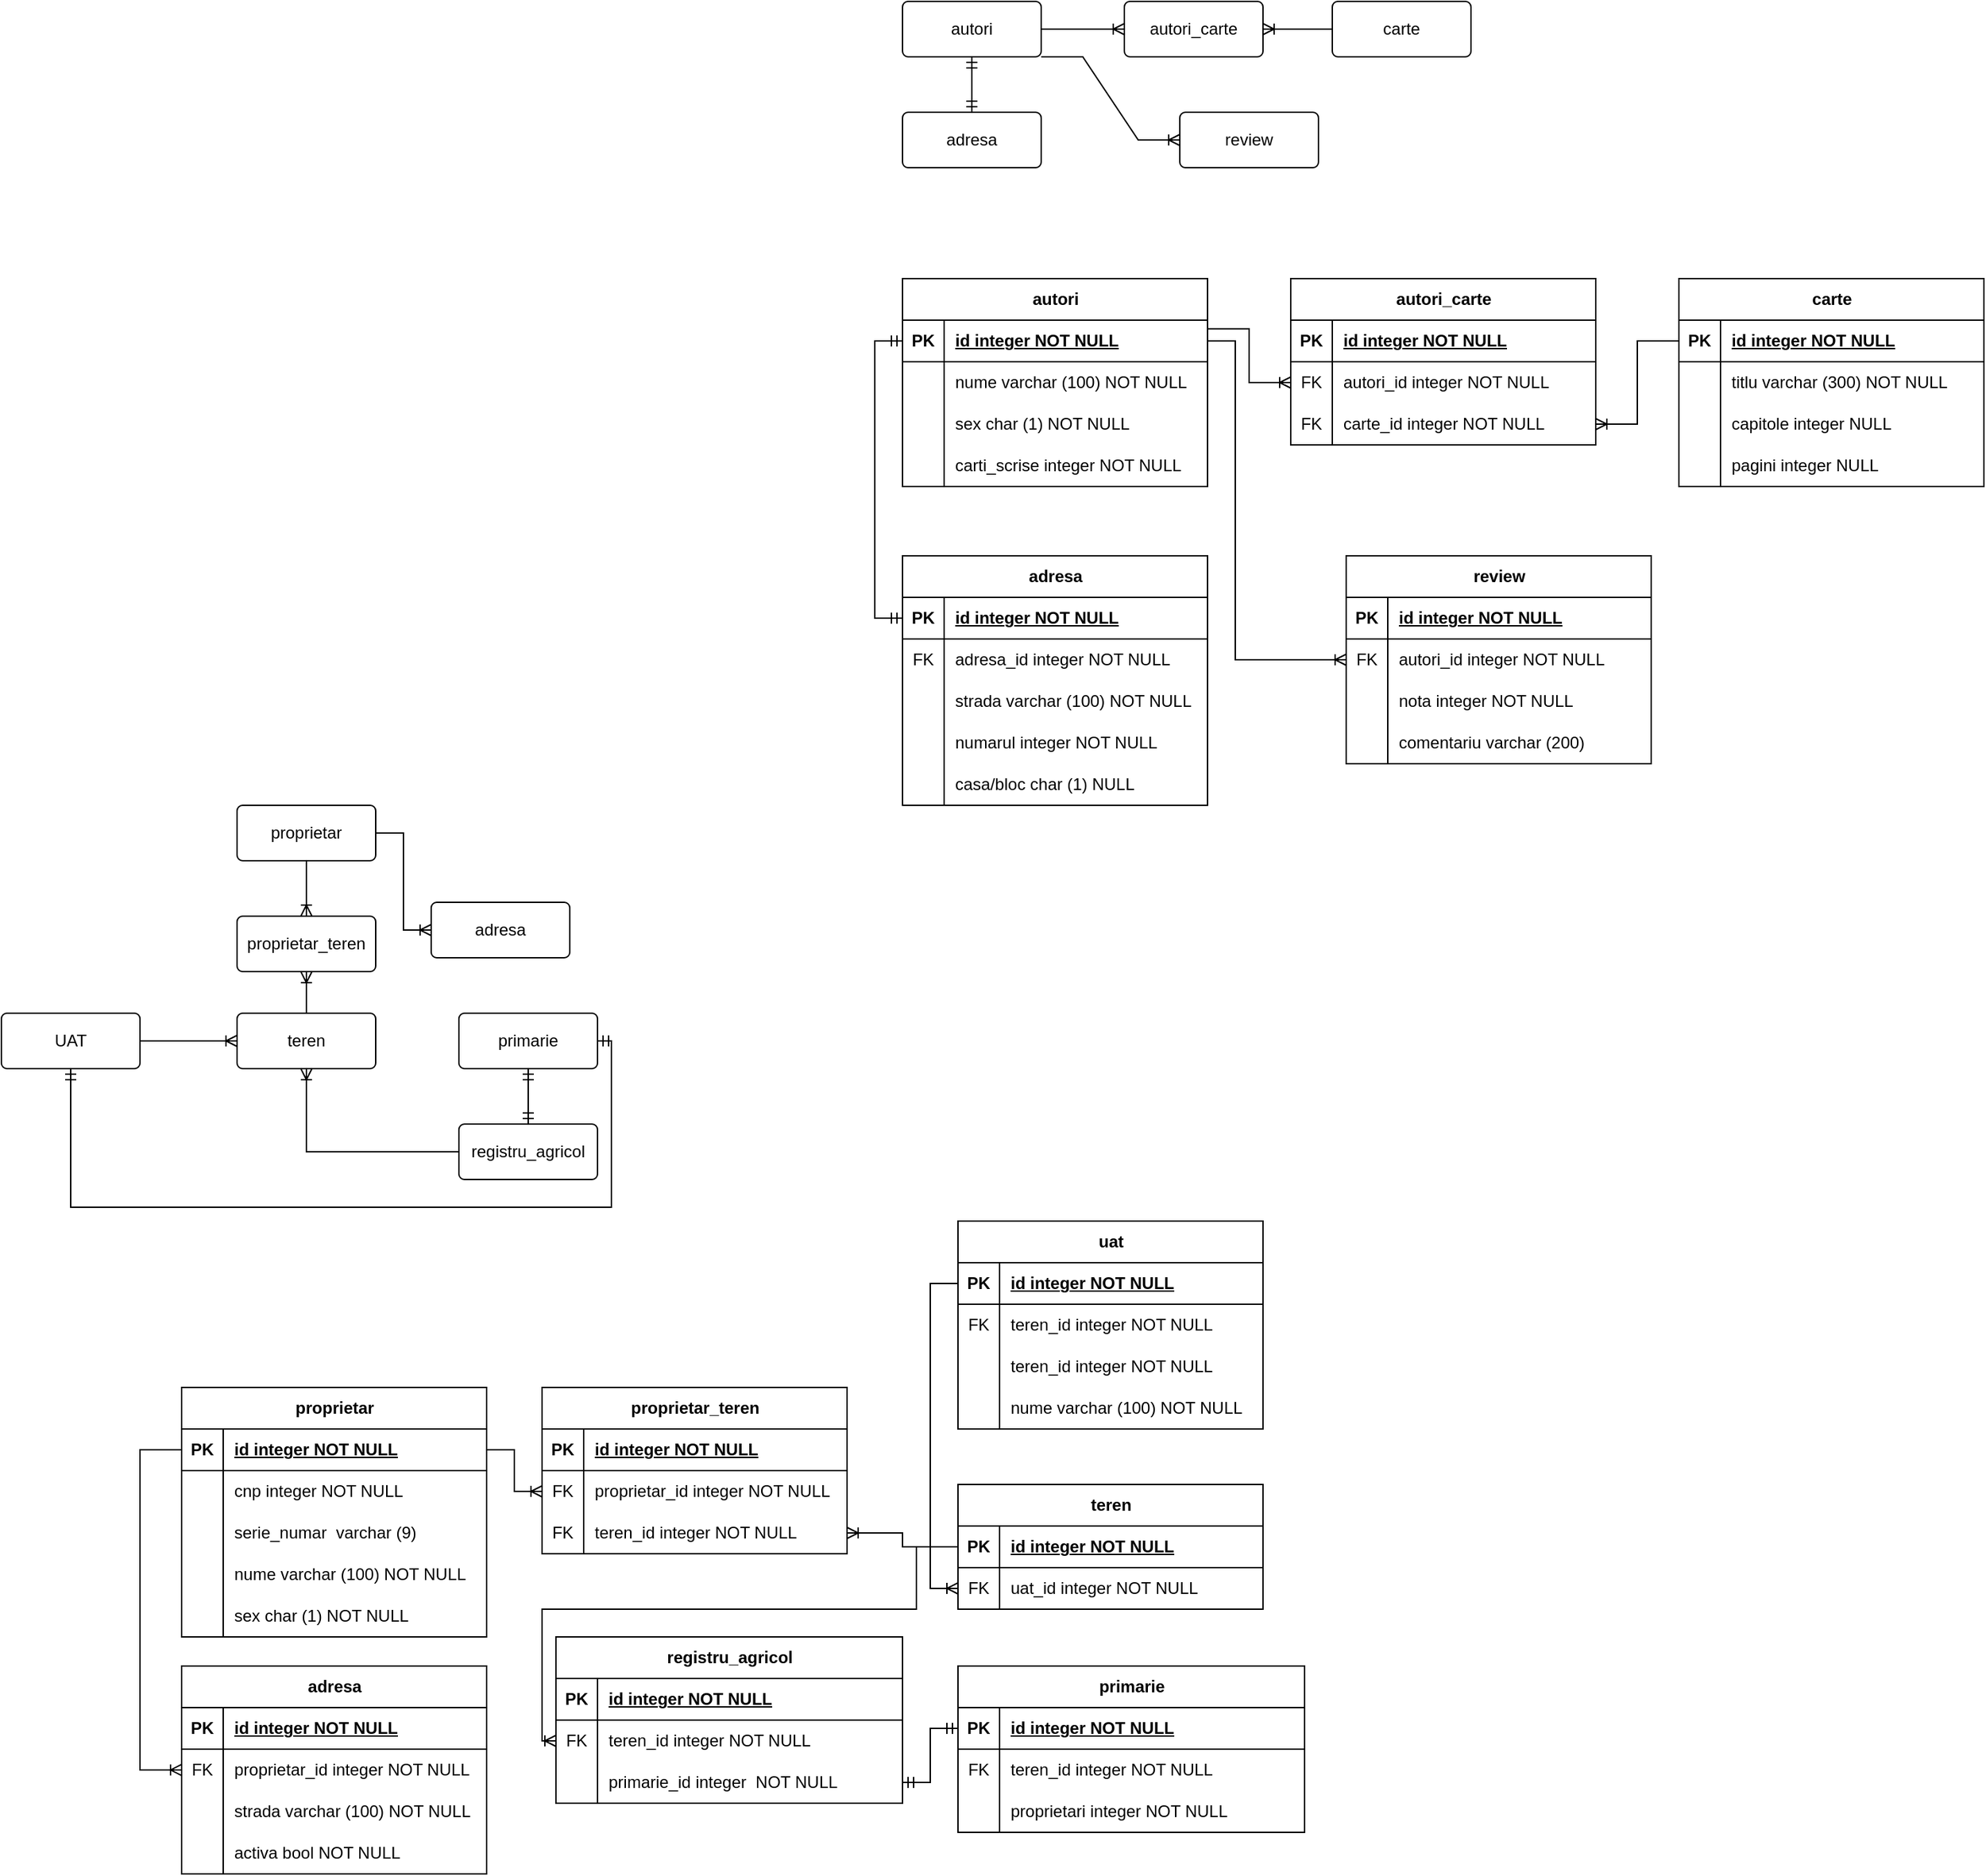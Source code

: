 <mxfile version="22.1.11" type="github">
  <diagram name="Pagină-1" id="EVhpWfXIuezeu-qsiL5T">
    <mxGraphModel dx="2195" dy="557" grid="1" gridSize="10" guides="1" tooltips="1" connect="1" arrows="1" fold="1" page="1" pageScale="1" pageWidth="1169" pageHeight="827" math="0" shadow="0">
      <root>
        <mxCell id="0" />
        <mxCell id="1" parent="0" />
        <mxCell id="rfkLWu3AmrMnZpjLUOxv-5" value="autori" style="shape=table;startSize=30;container=1;collapsible=1;childLayout=tableLayout;fixedRows=1;rowLines=0;fontStyle=1;align=center;resizeLast=1;html=1;" vertex="1" parent="1">
          <mxGeometry x="40" y="240" width="220" height="150" as="geometry" />
        </mxCell>
        <mxCell id="rfkLWu3AmrMnZpjLUOxv-6" value="" style="shape=tableRow;horizontal=0;startSize=0;swimlaneHead=0;swimlaneBody=0;fillColor=none;collapsible=0;dropTarget=0;points=[[0,0.5],[1,0.5]];portConstraint=eastwest;top=0;left=0;right=0;bottom=1;" vertex="1" parent="rfkLWu3AmrMnZpjLUOxv-5">
          <mxGeometry y="30" width="220" height="30" as="geometry" />
        </mxCell>
        <mxCell id="rfkLWu3AmrMnZpjLUOxv-7" value="PK" style="shape=partialRectangle;connectable=0;fillColor=none;top=0;left=0;bottom=0;right=0;fontStyle=1;overflow=hidden;whiteSpace=wrap;html=1;" vertex="1" parent="rfkLWu3AmrMnZpjLUOxv-6">
          <mxGeometry width="30" height="30" as="geometry">
            <mxRectangle width="30" height="30" as="alternateBounds" />
          </mxGeometry>
        </mxCell>
        <mxCell id="rfkLWu3AmrMnZpjLUOxv-8" value="id integer NOT NULL" style="shape=partialRectangle;connectable=0;fillColor=none;top=0;left=0;bottom=0;right=0;align=left;spacingLeft=6;fontStyle=5;overflow=hidden;whiteSpace=wrap;html=1;" vertex="1" parent="rfkLWu3AmrMnZpjLUOxv-6">
          <mxGeometry x="30" width="190" height="30" as="geometry">
            <mxRectangle width="190" height="30" as="alternateBounds" />
          </mxGeometry>
        </mxCell>
        <mxCell id="rfkLWu3AmrMnZpjLUOxv-9" value="" style="shape=tableRow;horizontal=0;startSize=0;swimlaneHead=0;swimlaneBody=0;fillColor=none;collapsible=0;dropTarget=0;points=[[0,0.5],[1,0.5]];portConstraint=eastwest;top=0;left=0;right=0;bottom=0;" vertex="1" parent="rfkLWu3AmrMnZpjLUOxv-5">
          <mxGeometry y="60" width="220" height="30" as="geometry" />
        </mxCell>
        <mxCell id="rfkLWu3AmrMnZpjLUOxv-10" value="" style="shape=partialRectangle;connectable=0;fillColor=none;top=0;left=0;bottom=0;right=0;editable=1;overflow=hidden;whiteSpace=wrap;html=1;" vertex="1" parent="rfkLWu3AmrMnZpjLUOxv-9">
          <mxGeometry width="30" height="30" as="geometry">
            <mxRectangle width="30" height="30" as="alternateBounds" />
          </mxGeometry>
        </mxCell>
        <mxCell id="rfkLWu3AmrMnZpjLUOxv-11" value="nume varchar (100) NOT NULL&amp;nbsp;" style="shape=partialRectangle;connectable=0;fillColor=none;top=0;left=0;bottom=0;right=0;align=left;spacingLeft=6;overflow=hidden;whiteSpace=wrap;html=1;" vertex="1" parent="rfkLWu3AmrMnZpjLUOxv-9">
          <mxGeometry x="30" width="190" height="30" as="geometry">
            <mxRectangle width="190" height="30" as="alternateBounds" />
          </mxGeometry>
        </mxCell>
        <mxCell id="rfkLWu3AmrMnZpjLUOxv-12" value="" style="shape=tableRow;horizontal=0;startSize=0;swimlaneHead=0;swimlaneBody=0;fillColor=none;collapsible=0;dropTarget=0;points=[[0,0.5],[1,0.5]];portConstraint=eastwest;top=0;left=0;right=0;bottom=0;" vertex="1" parent="rfkLWu3AmrMnZpjLUOxv-5">
          <mxGeometry y="90" width="220" height="30" as="geometry" />
        </mxCell>
        <mxCell id="rfkLWu3AmrMnZpjLUOxv-13" value="" style="shape=partialRectangle;connectable=0;fillColor=none;top=0;left=0;bottom=0;right=0;editable=1;overflow=hidden;whiteSpace=wrap;html=1;" vertex="1" parent="rfkLWu3AmrMnZpjLUOxv-12">
          <mxGeometry width="30" height="30" as="geometry">
            <mxRectangle width="30" height="30" as="alternateBounds" />
          </mxGeometry>
        </mxCell>
        <mxCell id="rfkLWu3AmrMnZpjLUOxv-14" value="sex char (1) NOT NULL" style="shape=partialRectangle;connectable=0;fillColor=none;top=0;left=0;bottom=0;right=0;align=left;spacingLeft=6;overflow=hidden;whiteSpace=wrap;html=1;" vertex="1" parent="rfkLWu3AmrMnZpjLUOxv-12">
          <mxGeometry x="30" width="190" height="30" as="geometry">
            <mxRectangle width="190" height="30" as="alternateBounds" />
          </mxGeometry>
        </mxCell>
        <mxCell id="rfkLWu3AmrMnZpjLUOxv-15" value="" style="shape=tableRow;horizontal=0;startSize=0;swimlaneHead=0;swimlaneBody=0;fillColor=none;collapsible=0;dropTarget=0;points=[[0,0.5],[1,0.5]];portConstraint=eastwest;top=0;left=0;right=0;bottom=0;" vertex="1" parent="rfkLWu3AmrMnZpjLUOxv-5">
          <mxGeometry y="120" width="220" height="30" as="geometry" />
        </mxCell>
        <mxCell id="rfkLWu3AmrMnZpjLUOxv-16" value="" style="shape=partialRectangle;connectable=0;fillColor=none;top=0;left=0;bottom=0;right=0;editable=1;overflow=hidden;whiteSpace=wrap;html=1;" vertex="1" parent="rfkLWu3AmrMnZpjLUOxv-15">
          <mxGeometry width="30" height="30" as="geometry">
            <mxRectangle width="30" height="30" as="alternateBounds" />
          </mxGeometry>
        </mxCell>
        <mxCell id="rfkLWu3AmrMnZpjLUOxv-17" value="carti_scrise integer NOT NULL" style="shape=partialRectangle;connectable=0;fillColor=none;top=0;left=0;bottom=0;right=0;align=left;spacingLeft=6;overflow=hidden;whiteSpace=wrap;html=1;" vertex="1" parent="rfkLWu3AmrMnZpjLUOxv-15">
          <mxGeometry x="30" width="190" height="30" as="geometry">
            <mxRectangle width="190" height="30" as="alternateBounds" />
          </mxGeometry>
        </mxCell>
        <mxCell id="rfkLWu3AmrMnZpjLUOxv-18" value="autori" style="rounded=1;arcSize=10;whiteSpace=wrap;html=1;align=center;" vertex="1" parent="1">
          <mxGeometry x="40" y="40" width="100" height="40" as="geometry" />
        </mxCell>
        <mxCell id="rfkLWu3AmrMnZpjLUOxv-19" value="adresa" style="rounded=1;arcSize=10;whiteSpace=wrap;html=1;align=center;" vertex="1" parent="1">
          <mxGeometry x="40" y="120" width="100" height="40" as="geometry" />
        </mxCell>
        <mxCell id="rfkLWu3AmrMnZpjLUOxv-20" value="carte" style="rounded=1;arcSize=10;whiteSpace=wrap;html=1;align=center;" vertex="1" parent="1">
          <mxGeometry x="350" y="40" width="100" height="40" as="geometry" />
        </mxCell>
        <mxCell id="rfkLWu3AmrMnZpjLUOxv-21" value="review" style="rounded=1;arcSize=10;whiteSpace=wrap;html=1;align=center;" vertex="1" parent="1">
          <mxGeometry x="240" y="120" width="100" height="40" as="geometry" />
        </mxCell>
        <mxCell id="rfkLWu3AmrMnZpjLUOxv-23" value="autori_carte" style="rounded=1;arcSize=10;whiteSpace=wrap;html=1;align=center;" vertex="1" parent="1">
          <mxGeometry x="200" y="40" width="100" height="40" as="geometry" />
        </mxCell>
        <mxCell id="rfkLWu3AmrMnZpjLUOxv-25" value="" style="edgeStyle=entityRelationEdgeStyle;fontSize=12;html=1;endArrow=ERoneToMany;rounded=0;exitX=1;exitY=0.5;exitDx=0;exitDy=0;entryX=0;entryY=0.5;entryDx=0;entryDy=0;" edge="1" parent="1" source="rfkLWu3AmrMnZpjLUOxv-18" target="rfkLWu3AmrMnZpjLUOxv-23">
          <mxGeometry width="100" height="100" relative="1" as="geometry">
            <mxPoint x="490" y="340" as="sourcePoint" />
            <mxPoint x="590" y="240" as="targetPoint" />
          </mxGeometry>
        </mxCell>
        <mxCell id="rfkLWu3AmrMnZpjLUOxv-26" value="" style="edgeStyle=entityRelationEdgeStyle;fontSize=12;html=1;endArrow=ERoneToMany;rounded=0;exitX=0;exitY=0.5;exitDx=0;exitDy=0;entryX=1;entryY=0.5;entryDx=0;entryDy=0;" edge="1" parent="1" source="rfkLWu3AmrMnZpjLUOxv-20" target="rfkLWu3AmrMnZpjLUOxv-23">
          <mxGeometry width="100" height="100" relative="1" as="geometry">
            <mxPoint x="490" y="340" as="sourcePoint" />
            <mxPoint x="590" y="240" as="targetPoint" />
          </mxGeometry>
        </mxCell>
        <mxCell id="rfkLWu3AmrMnZpjLUOxv-27" value="" style="edgeStyle=orthogonalEdgeStyle;fontSize=12;html=1;endArrow=ERmandOne;startArrow=ERmandOne;rounded=0;exitX=0.5;exitY=1;exitDx=0;exitDy=0;entryX=0.5;entryY=0;entryDx=0;entryDy=0;" edge="1" parent="1" source="rfkLWu3AmrMnZpjLUOxv-18" target="rfkLWu3AmrMnZpjLUOxv-19">
          <mxGeometry width="100" height="100" relative="1" as="geometry">
            <mxPoint x="490" y="340" as="sourcePoint" />
            <mxPoint x="590" y="240" as="targetPoint" />
          </mxGeometry>
        </mxCell>
        <mxCell id="rfkLWu3AmrMnZpjLUOxv-28" value="" style="edgeStyle=entityRelationEdgeStyle;fontSize=12;html=1;endArrow=ERoneToMany;rounded=0;exitX=1;exitY=1;exitDx=0;exitDy=0;entryX=0;entryY=0.5;entryDx=0;entryDy=0;" edge="1" parent="1" source="rfkLWu3AmrMnZpjLUOxv-18" target="rfkLWu3AmrMnZpjLUOxv-21">
          <mxGeometry width="100" height="100" relative="1" as="geometry">
            <mxPoint x="490" y="340" as="sourcePoint" />
            <mxPoint x="590" y="240" as="targetPoint" />
          </mxGeometry>
        </mxCell>
        <mxCell id="rfkLWu3AmrMnZpjLUOxv-29" value="autori_carte" style="shape=table;startSize=30;container=1;collapsible=1;childLayout=tableLayout;fixedRows=1;rowLines=0;fontStyle=1;align=center;resizeLast=1;html=1;" vertex="1" parent="1">
          <mxGeometry x="320" y="240" width="220" height="120" as="geometry" />
        </mxCell>
        <mxCell id="rfkLWu3AmrMnZpjLUOxv-30" value="" style="shape=tableRow;horizontal=0;startSize=0;swimlaneHead=0;swimlaneBody=0;fillColor=none;collapsible=0;dropTarget=0;points=[[0,0.5],[1,0.5]];portConstraint=eastwest;top=0;left=0;right=0;bottom=1;" vertex="1" parent="rfkLWu3AmrMnZpjLUOxv-29">
          <mxGeometry y="30" width="220" height="30" as="geometry" />
        </mxCell>
        <mxCell id="rfkLWu3AmrMnZpjLUOxv-31" value="PK" style="shape=partialRectangle;connectable=0;fillColor=none;top=0;left=0;bottom=0;right=0;fontStyle=1;overflow=hidden;whiteSpace=wrap;html=1;" vertex="1" parent="rfkLWu3AmrMnZpjLUOxv-30">
          <mxGeometry width="30" height="30" as="geometry">
            <mxRectangle width="30" height="30" as="alternateBounds" />
          </mxGeometry>
        </mxCell>
        <mxCell id="rfkLWu3AmrMnZpjLUOxv-32" value="id integer NOT NULL" style="shape=partialRectangle;connectable=0;fillColor=none;top=0;left=0;bottom=0;right=0;align=left;spacingLeft=6;fontStyle=5;overflow=hidden;whiteSpace=wrap;html=1;" vertex="1" parent="rfkLWu3AmrMnZpjLUOxv-30">
          <mxGeometry x="30" width="190" height="30" as="geometry">
            <mxRectangle width="190" height="30" as="alternateBounds" />
          </mxGeometry>
        </mxCell>
        <mxCell id="rfkLWu3AmrMnZpjLUOxv-33" value="" style="shape=tableRow;horizontal=0;startSize=0;swimlaneHead=0;swimlaneBody=0;fillColor=none;collapsible=0;dropTarget=0;points=[[0,0.5],[1,0.5]];portConstraint=eastwest;top=0;left=0;right=0;bottom=0;" vertex="1" parent="rfkLWu3AmrMnZpjLUOxv-29">
          <mxGeometry y="60" width="220" height="30" as="geometry" />
        </mxCell>
        <mxCell id="rfkLWu3AmrMnZpjLUOxv-34" value="FK" style="shape=partialRectangle;connectable=0;fillColor=none;top=0;left=0;bottom=0;right=0;editable=1;overflow=hidden;whiteSpace=wrap;html=1;" vertex="1" parent="rfkLWu3AmrMnZpjLUOxv-33">
          <mxGeometry width="30" height="30" as="geometry">
            <mxRectangle width="30" height="30" as="alternateBounds" />
          </mxGeometry>
        </mxCell>
        <mxCell id="rfkLWu3AmrMnZpjLUOxv-35" value="autori_id integer NOT NULL" style="shape=partialRectangle;connectable=0;fillColor=none;top=0;left=0;bottom=0;right=0;align=left;spacingLeft=6;overflow=hidden;whiteSpace=wrap;html=1;" vertex="1" parent="rfkLWu3AmrMnZpjLUOxv-33">
          <mxGeometry x="30" width="190" height="30" as="geometry">
            <mxRectangle width="190" height="30" as="alternateBounds" />
          </mxGeometry>
        </mxCell>
        <mxCell id="rfkLWu3AmrMnZpjLUOxv-58" value="" style="shape=tableRow;horizontal=0;startSize=0;swimlaneHead=0;swimlaneBody=0;fillColor=none;collapsible=0;dropTarget=0;points=[[0,0.5],[1,0.5]];portConstraint=eastwest;top=0;left=0;right=0;bottom=0;" vertex="1" parent="rfkLWu3AmrMnZpjLUOxv-29">
          <mxGeometry y="90" width="220" height="30" as="geometry" />
        </mxCell>
        <mxCell id="rfkLWu3AmrMnZpjLUOxv-59" value="FK" style="shape=partialRectangle;connectable=0;fillColor=none;top=0;left=0;bottom=0;right=0;editable=1;overflow=hidden;whiteSpace=wrap;html=1;" vertex="1" parent="rfkLWu3AmrMnZpjLUOxv-58">
          <mxGeometry width="30" height="30" as="geometry">
            <mxRectangle width="30" height="30" as="alternateBounds" />
          </mxGeometry>
        </mxCell>
        <mxCell id="rfkLWu3AmrMnZpjLUOxv-60" value="carte_id integer NOT NULL" style="shape=partialRectangle;connectable=0;fillColor=none;top=0;left=0;bottom=0;right=0;align=left;spacingLeft=6;overflow=hidden;whiteSpace=wrap;html=1;" vertex="1" parent="rfkLWu3AmrMnZpjLUOxv-58">
          <mxGeometry x="30" width="190" height="30" as="geometry">
            <mxRectangle width="190" height="30" as="alternateBounds" />
          </mxGeometry>
        </mxCell>
        <mxCell id="rfkLWu3AmrMnZpjLUOxv-45" value="carte" style="shape=table;startSize=30;container=1;collapsible=1;childLayout=tableLayout;fixedRows=1;rowLines=0;fontStyle=1;align=center;resizeLast=1;html=1;" vertex="1" parent="1">
          <mxGeometry x="600" y="240" width="220" height="150" as="geometry" />
        </mxCell>
        <mxCell id="rfkLWu3AmrMnZpjLUOxv-46" value="" style="shape=tableRow;horizontal=0;startSize=0;swimlaneHead=0;swimlaneBody=0;fillColor=none;collapsible=0;dropTarget=0;points=[[0,0.5],[1,0.5]];portConstraint=eastwest;top=0;left=0;right=0;bottom=1;" vertex="1" parent="rfkLWu3AmrMnZpjLUOxv-45">
          <mxGeometry y="30" width="220" height="30" as="geometry" />
        </mxCell>
        <mxCell id="rfkLWu3AmrMnZpjLUOxv-47" value="PK" style="shape=partialRectangle;connectable=0;fillColor=none;top=0;left=0;bottom=0;right=0;fontStyle=1;overflow=hidden;whiteSpace=wrap;html=1;" vertex="1" parent="rfkLWu3AmrMnZpjLUOxv-46">
          <mxGeometry width="30" height="30" as="geometry">
            <mxRectangle width="30" height="30" as="alternateBounds" />
          </mxGeometry>
        </mxCell>
        <mxCell id="rfkLWu3AmrMnZpjLUOxv-48" value="id integer NOT NULL" style="shape=partialRectangle;connectable=0;fillColor=none;top=0;left=0;bottom=0;right=0;align=left;spacingLeft=6;fontStyle=5;overflow=hidden;whiteSpace=wrap;html=1;" vertex="1" parent="rfkLWu3AmrMnZpjLUOxv-46">
          <mxGeometry x="30" width="190" height="30" as="geometry">
            <mxRectangle width="190" height="30" as="alternateBounds" />
          </mxGeometry>
        </mxCell>
        <mxCell id="rfkLWu3AmrMnZpjLUOxv-49" value="" style="shape=tableRow;horizontal=0;startSize=0;swimlaneHead=0;swimlaneBody=0;fillColor=none;collapsible=0;dropTarget=0;points=[[0,0.5],[1,0.5]];portConstraint=eastwest;top=0;left=0;right=0;bottom=0;" vertex="1" parent="rfkLWu3AmrMnZpjLUOxv-45">
          <mxGeometry y="60" width="220" height="30" as="geometry" />
        </mxCell>
        <mxCell id="rfkLWu3AmrMnZpjLUOxv-50" value="" style="shape=partialRectangle;connectable=0;fillColor=none;top=0;left=0;bottom=0;right=0;editable=1;overflow=hidden;whiteSpace=wrap;html=1;" vertex="1" parent="rfkLWu3AmrMnZpjLUOxv-49">
          <mxGeometry width="30" height="30" as="geometry">
            <mxRectangle width="30" height="30" as="alternateBounds" />
          </mxGeometry>
        </mxCell>
        <mxCell id="rfkLWu3AmrMnZpjLUOxv-51" value="titlu varchar (300) NOT NULL&amp;nbsp;" style="shape=partialRectangle;connectable=0;fillColor=none;top=0;left=0;bottom=0;right=0;align=left;spacingLeft=6;overflow=hidden;whiteSpace=wrap;html=1;" vertex="1" parent="rfkLWu3AmrMnZpjLUOxv-49">
          <mxGeometry x="30" width="190" height="30" as="geometry">
            <mxRectangle width="190" height="30" as="alternateBounds" />
          </mxGeometry>
        </mxCell>
        <mxCell id="rfkLWu3AmrMnZpjLUOxv-52" value="" style="shape=tableRow;horizontal=0;startSize=0;swimlaneHead=0;swimlaneBody=0;fillColor=none;collapsible=0;dropTarget=0;points=[[0,0.5],[1,0.5]];portConstraint=eastwest;top=0;left=0;right=0;bottom=0;" vertex="1" parent="rfkLWu3AmrMnZpjLUOxv-45">
          <mxGeometry y="90" width="220" height="30" as="geometry" />
        </mxCell>
        <mxCell id="rfkLWu3AmrMnZpjLUOxv-53" value="" style="shape=partialRectangle;connectable=0;fillColor=none;top=0;left=0;bottom=0;right=0;editable=1;overflow=hidden;whiteSpace=wrap;html=1;" vertex="1" parent="rfkLWu3AmrMnZpjLUOxv-52">
          <mxGeometry width="30" height="30" as="geometry">
            <mxRectangle width="30" height="30" as="alternateBounds" />
          </mxGeometry>
        </mxCell>
        <mxCell id="rfkLWu3AmrMnZpjLUOxv-54" value="capitole integer NULL" style="shape=partialRectangle;connectable=0;fillColor=none;top=0;left=0;bottom=0;right=0;align=left;spacingLeft=6;overflow=hidden;whiteSpace=wrap;html=1;" vertex="1" parent="rfkLWu3AmrMnZpjLUOxv-52">
          <mxGeometry x="30" width="190" height="30" as="geometry">
            <mxRectangle width="190" height="30" as="alternateBounds" />
          </mxGeometry>
        </mxCell>
        <mxCell id="rfkLWu3AmrMnZpjLUOxv-55" value="" style="shape=tableRow;horizontal=0;startSize=0;swimlaneHead=0;swimlaneBody=0;fillColor=none;collapsible=0;dropTarget=0;points=[[0,0.5],[1,0.5]];portConstraint=eastwest;top=0;left=0;right=0;bottom=0;" vertex="1" parent="rfkLWu3AmrMnZpjLUOxv-45">
          <mxGeometry y="120" width="220" height="30" as="geometry" />
        </mxCell>
        <mxCell id="rfkLWu3AmrMnZpjLUOxv-56" value="" style="shape=partialRectangle;connectable=0;fillColor=none;top=0;left=0;bottom=0;right=0;editable=1;overflow=hidden;whiteSpace=wrap;html=1;" vertex="1" parent="rfkLWu3AmrMnZpjLUOxv-55">
          <mxGeometry width="30" height="30" as="geometry">
            <mxRectangle width="30" height="30" as="alternateBounds" />
          </mxGeometry>
        </mxCell>
        <mxCell id="rfkLWu3AmrMnZpjLUOxv-57" value="pagini integer NULL" style="shape=partialRectangle;connectable=0;fillColor=none;top=0;left=0;bottom=0;right=0;align=left;spacingLeft=6;overflow=hidden;whiteSpace=wrap;html=1;" vertex="1" parent="rfkLWu3AmrMnZpjLUOxv-55">
          <mxGeometry x="30" width="190" height="30" as="geometry">
            <mxRectangle width="190" height="30" as="alternateBounds" />
          </mxGeometry>
        </mxCell>
        <mxCell id="rfkLWu3AmrMnZpjLUOxv-61" value="adresa" style="shape=table;startSize=30;container=1;collapsible=1;childLayout=tableLayout;fixedRows=1;rowLines=0;fontStyle=1;align=center;resizeLast=1;html=1;" vertex="1" parent="1">
          <mxGeometry x="40" y="440" width="220" height="180" as="geometry" />
        </mxCell>
        <mxCell id="rfkLWu3AmrMnZpjLUOxv-62" value="" style="shape=tableRow;horizontal=0;startSize=0;swimlaneHead=0;swimlaneBody=0;fillColor=none;collapsible=0;dropTarget=0;points=[[0,0.5],[1,0.5]];portConstraint=eastwest;top=0;left=0;right=0;bottom=1;" vertex="1" parent="rfkLWu3AmrMnZpjLUOxv-61">
          <mxGeometry y="30" width="220" height="30" as="geometry" />
        </mxCell>
        <mxCell id="rfkLWu3AmrMnZpjLUOxv-63" value="PK" style="shape=partialRectangle;connectable=0;fillColor=none;top=0;left=0;bottom=0;right=0;fontStyle=1;overflow=hidden;whiteSpace=wrap;html=1;" vertex="1" parent="rfkLWu3AmrMnZpjLUOxv-62">
          <mxGeometry width="30" height="30" as="geometry">
            <mxRectangle width="30" height="30" as="alternateBounds" />
          </mxGeometry>
        </mxCell>
        <mxCell id="rfkLWu3AmrMnZpjLUOxv-64" value="id integer NOT NULL" style="shape=partialRectangle;connectable=0;fillColor=none;top=0;left=0;bottom=0;right=0;align=left;spacingLeft=6;fontStyle=5;overflow=hidden;whiteSpace=wrap;html=1;" vertex="1" parent="rfkLWu3AmrMnZpjLUOxv-62">
          <mxGeometry x="30" width="190" height="30" as="geometry">
            <mxRectangle width="190" height="30" as="alternateBounds" />
          </mxGeometry>
        </mxCell>
        <mxCell id="rfkLWu3AmrMnZpjLUOxv-74" value="" style="shape=tableRow;horizontal=0;startSize=0;swimlaneHead=0;swimlaneBody=0;fillColor=none;collapsible=0;dropTarget=0;points=[[0,0.5],[1,0.5]];portConstraint=eastwest;top=0;left=0;right=0;bottom=0;" vertex="1" parent="rfkLWu3AmrMnZpjLUOxv-61">
          <mxGeometry y="60" width="220" height="30" as="geometry" />
        </mxCell>
        <mxCell id="rfkLWu3AmrMnZpjLUOxv-75" value="FK" style="shape=partialRectangle;connectable=0;fillColor=none;top=0;left=0;bottom=0;right=0;editable=1;overflow=hidden;whiteSpace=wrap;html=1;" vertex="1" parent="rfkLWu3AmrMnZpjLUOxv-74">
          <mxGeometry width="30" height="30" as="geometry">
            <mxRectangle width="30" height="30" as="alternateBounds" />
          </mxGeometry>
        </mxCell>
        <mxCell id="rfkLWu3AmrMnZpjLUOxv-76" value="adresa_id integer NOT NULL" style="shape=partialRectangle;connectable=0;fillColor=none;top=0;left=0;bottom=0;right=0;align=left;spacingLeft=6;overflow=hidden;whiteSpace=wrap;html=1;" vertex="1" parent="rfkLWu3AmrMnZpjLUOxv-74">
          <mxGeometry x="30" width="190" height="30" as="geometry">
            <mxRectangle width="190" height="30" as="alternateBounds" />
          </mxGeometry>
        </mxCell>
        <mxCell id="rfkLWu3AmrMnZpjLUOxv-65" value="" style="shape=tableRow;horizontal=0;startSize=0;swimlaneHead=0;swimlaneBody=0;fillColor=none;collapsible=0;dropTarget=0;points=[[0,0.5],[1,0.5]];portConstraint=eastwest;top=0;left=0;right=0;bottom=0;" vertex="1" parent="rfkLWu3AmrMnZpjLUOxv-61">
          <mxGeometry y="90" width="220" height="30" as="geometry" />
        </mxCell>
        <mxCell id="rfkLWu3AmrMnZpjLUOxv-66" value="" style="shape=partialRectangle;connectable=0;fillColor=none;top=0;left=0;bottom=0;right=0;editable=1;overflow=hidden;whiteSpace=wrap;html=1;" vertex="1" parent="rfkLWu3AmrMnZpjLUOxv-65">
          <mxGeometry width="30" height="30" as="geometry">
            <mxRectangle width="30" height="30" as="alternateBounds" />
          </mxGeometry>
        </mxCell>
        <mxCell id="rfkLWu3AmrMnZpjLUOxv-67" value="strada varchar (100) NOT NULL&amp;nbsp;" style="shape=partialRectangle;connectable=0;fillColor=none;top=0;left=0;bottom=0;right=0;align=left;spacingLeft=6;overflow=hidden;whiteSpace=wrap;html=1;" vertex="1" parent="rfkLWu3AmrMnZpjLUOxv-65">
          <mxGeometry x="30" width="190" height="30" as="geometry">
            <mxRectangle width="190" height="30" as="alternateBounds" />
          </mxGeometry>
        </mxCell>
        <mxCell id="rfkLWu3AmrMnZpjLUOxv-68" value="" style="shape=tableRow;horizontal=0;startSize=0;swimlaneHead=0;swimlaneBody=0;fillColor=none;collapsible=0;dropTarget=0;points=[[0,0.5],[1,0.5]];portConstraint=eastwest;top=0;left=0;right=0;bottom=0;" vertex="1" parent="rfkLWu3AmrMnZpjLUOxv-61">
          <mxGeometry y="120" width="220" height="30" as="geometry" />
        </mxCell>
        <mxCell id="rfkLWu3AmrMnZpjLUOxv-69" value="" style="shape=partialRectangle;connectable=0;fillColor=none;top=0;left=0;bottom=0;right=0;editable=1;overflow=hidden;whiteSpace=wrap;html=1;" vertex="1" parent="rfkLWu3AmrMnZpjLUOxv-68">
          <mxGeometry width="30" height="30" as="geometry">
            <mxRectangle width="30" height="30" as="alternateBounds" />
          </mxGeometry>
        </mxCell>
        <mxCell id="rfkLWu3AmrMnZpjLUOxv-70" value="numarul integer NOT NULL" style="shape=partialRectangle;connectable=0;fillColor=none;top=0;left=0;bottom=0;right=0;align=left;spacingLeft=6;overflow=hidden;whiteSpace=wrap;html=1;" vertex="1" parent="rfkLWu3AmrMnZpjLUOxv-68">
          <mxGeometry x="30" width="190" height="30" as="geometry">
            <mxRectangle width="190" height="30" as="alternateBounds" />
          </mxGeometry>
        </mxCell>
        <mxCell id="rfkLWu3AmrMnZpjLUOxv-71" value="" style="shape=tableRow;horizontal=0;startSize=0;swimlaneHead=0;swimlaneBody=0;fillColor=none;collapsible=0;dropTarget=0;points=[[0,0.5],[1,0.5]];portConstraint=eastwest;top=0;left=0;right=0;bottom=0;" vertex="1" parent="rfkLWu3AmrMnZpjLUOxv-61">
          <mxGeometry y="150" width="220" height="30" as="geometry" />
        </mxCell>
        <mxCell id="rfkLWu3AmrMnZpjLUOxv-72" value="" style="shape=partialRectangle;connectable=0;fillColor=none;top=0;left=0;bottom=0;right=0;editable=1;overflow=hidden;whiteSpace=wrap;html=1;" vertex="1" parent="rfkLWu3AmrMnZpjLUOxv-71">
          <mxGeometry width="30" height="30" as="geometry">
            <mxRectangle width="30" height="30" as="alternateBounds" />
          </mxGeometry>
        </mxCell>
        <mxCell id="rfkLWu3AmrMnZpjLUOxv-73" value="casa/bloc char (1) NULL" style="shape=partialRectangle;connectable=0;fillColor=none;top=0;left=0;bottom=0;right=0;align=left;spacingLeft=6;overflow=hidden;whiteSpace=wrap;html=1;" vertex="1" parent="rfkLWu3AmrMnZpjLUOxv-71">
          <mxGeometry x="30" width="190" height="30" as="geometry">
            <mxRectangle width="190" height="30" as="alternateBounds" />
          </mxGeometry>
        </mxCell>
        <mxCell id="rfkLWu3AmrMnZpjLUOxv-77" value="review" style="shape=table;startSize=30;container=1;collapsible=1;childLayout=tableLayout;fixedRows=1;rowLines=0;fontStyle=1;align=center;resizeLast=1;html=1;" vertex="1" parent="1">
          <mxGeometry x="360" y="440" width="220" height="150" as="geometry" />
        </mxCell>
        <mxCell id="rfkLWu3AmrMnZpjLUOxv-78" value="" style="shape=tableRow;horizontal=0;startSize=0;swimlaneHead=0;swimlaneBody=0;fillColor=none;collapsible=0;dropTarget=0;points=[[0,0.5],[1,0.5]];portConstraint=eastwest;top=0;left=0;right=0;bottom=1;" vertex="1" parent="rfkLWu3AmrMnZpjLUOxv-77">
          <mxGeometry y="30" width="220" height="30" as="geometry" />
        </mxCell>
        <mxCell id="rfkLWu3AmrMnZpjLUOxv-79" value="PK" style="shape=partialRectangle;connectable=0;fillColor=none;top=0;left=0;bottom=0;right=0;fontStyle=1;overflow=hidden;whiteSpace=wrap;html=1;" vertex="1" parent="rfkLWu3AmrMnZpjLUOxv-78">
          <mxGeometry width="30" height="30" as="geometry">
            <mxRectangle width="30" height="30" as="alternateBounds" />
          </mxGeometry>
        </mxCell>
        <mxCell id="rfkLWu3AmrMnZpjLUOxv-80" value="id integer NOT NULL" style="shape=partialRectangle;connectable=0;fillColor=none;top=0;left=0;bottom=0;right=0;align=left;spacingLeft=6;fontStyle=5;overflow=hidden;whiteSpace=wrap;html=1;" vertex="1" parent="rfkLWu3AmrMnZpjLUOxv-78">
          <mxGeometry x="30" width="190" height="30" as="geometry">
            <mxRectangle width="190" height="30" as="alternateBounds" />
          </mxGeometry>
        </mxCell>
        <mxCell id="rfkLWu3AmrMnZpjLUOxv-81" value="" style="shape=tableRow;horizontal=0;startSize=0;swimlaneHead=0;swimlaneBody=0;fillColor=none;collapsible=0;dropTarget=0;points=[[0,0.5],[1,0.5]];portConstraint=eastwest;top=0;left=0;right=0;bottom=0;" vertex="1" parent="rfkLWu3AmrMnZpjLUOxv-77">
          <mxGeometry y="60" width="220" height="30" as="geometry" />
        </mxCell>
        <mxCell id="rfkLWu3AmrMnZpjLUOxv-82" value="FK" style="shape=partialRectangle;connectable=0;fillColor=none;top=0;left=0;bottom=0;right=0;editable=1;overflow=hidden;whiteSpace=wrap;html=1;" vertex="1" parent="rfkLWu3AmrMnZpjLUOxv-81">
          <mxGeometry width="30" height="30" as="geometry">
            <mxRectangle width="30" height="30" as="alternateBounds" />
          </mxGeometry>
        </mxCell>
        <mxCell id="rfkLWu3AmrMnZpjLUOxv-83" value="autori_id integer NOT NULL" style="shape=partialRectangle;connectable=0;fillColor=none;top=0;left=0;bottom=0;right=0;align=left;spacingLeft=6;overflow=hidden;whiteSpace=wrap;html=1;" vertex="1" parent="rfkLWu3AmrMnZpjLUOxv-81">
          <mxGeometry x="30" width="190" height="30" as="geometry">
            <mxRectangle width="190" height="30" as="alternateBounds" />
          </mxGeometry>
        </mxCell>
        <mxCell id="rfkLWu3AmrMnZpjLUOxv-84" value="" style="shape=tableRow;horizontal=0;startSize=0;swimlaneHead=0;swimlaneBody=0;fillColor=none;collapsible=0;dropTarget=0;points=[[0,0.5],[1,0.5]];portConstraint=eastwest;top=0;left=0;right=0;bottom=0;" vertex="1" parent="rfkLWu3AmrMnZpjLUOxv-77">
          <mxGeometry y="90" width="220" height="30" as="geometry" />
        </mxCell>
        <mxCell id="rfkLWu3AmrMnZpjLUOxv-85" value="" style="shape=partialRectangle;connectable=0;fillColor=none;top=0;left=0;bottom=0;right=0;editable=1;overflow=hidden;whiteSpace=wrap;html=1;" vertex="1" parent="rfkLWu3AmrMnZpjLUOxv-84">
          <mxGeometry width="30" height="30" as="geometry">
            <mxRectangle width="30" height="30" as="alternateBounds" />
          </mxGeometry>
        </mxCell>
        <mxCell id="rfkLWu3AmrMnZpjLUOxv-86" value="nota integer NOT NULL" style="shape=partialRectangle;connectable=0;fillColor=none;top=0;left=0;bottom=0;right=0;align=left;spacingLeft=6;overflow=hidden;whiteSpace=wrap;html=1;" vertex="1" parent="rfkLWu3AmrMnZpjLUOxv-84">
          <mxGeometry x="30" width="190" height="30" as="geometry">
            <mxRectangle width="190" height="30" as="alternateBounds" />
          </mxGeometry>
        </mxCell>
        <mxCell id="rfkLWu3AmrMnZpjLUOxv-87" value="" style="shape=tableRow;horizontal=0;startSize=0;swimlaneHead=0;swimlaneBody=0;fillColor=none;collapsible=0;dropTarget=0;points=[[0,0.5],[1,0.5]];portConstraint=eastwest;top=0;left=0;right=0;bottom=0;" vertex="1" parent="rfkLWu3AmrMnZpjLUOxv-77">
          <mxGeometry y="120" width="220" height="30" as="geometry" />
        </mxCell>
        <mxCell id="rfkLWu3AmrMnZpjLUOxv-88" value="" style="shape=partialRectangle;connectable=0;fillColor=none;top=0;left=0;bottom=0;right=0;editable=1;overflow=hidden;whiteSpace=wrap;html=1;" vertex="1" parent="rfkLWu3AmrMnZpjLUOxv-87">
          <mxGeometry width="30" height="30" as="geometry">
            <mxRectangle width="30" height="30" as="alternateBounds" />
          </mxGeometry>
        </mxCell>
        <mxCell id="rfkLWu3AmrMnZpjLUOxv-89" value="comentariu varchar (200)" style="shape=partialRectangle;connectable=0;fillColor=none;top=0;left=0;bottom=0;right=0;align=left;spacingLeft=6;overflow=hidden;whiteSpace=wrap;html=1;" vertex="1" parent="rfkLWu3AmrMnZpjLUOxv-87">
          <mxGeometry x="30" width="190" height="30" as="geometry">
            <mxRectangle width="190" height="30" as="alternateBounds" />
          </mxGeometry>
        </mxCell>
        <mxCell id="rfkLWu3AmrMnZpjLUOxv-90" value="" style="edgeStyle=entityRelationEdgeStyle;fontSize=12;html=1;endArrow=ERoneToMany;rounded=0;exitX=1;exitY=0.207;exitDx=0;exitDy=0;entryX=0;entryY=0.5;entryDx=0;entryDy=0;exitPerimeter=0;" edge="1" parent="1" source="rfkLWu3AmrMnZpjLUOxv-6" target="rfkLWu3AmrMnZpjLUOxv-33">
          <mxGeometry width="100" height="100" relative="1" as="geometry">
            <mxPoint x="490" y="540" as="sourcePoint" />
            <mxPoint x="590" y="440" as="targetPoint" />
          </mxGeometry>
        </mxCell>
        <mxCell id="rfkLWu3AmrMnZpjLUOxv-91" value="" style="edgeStyle=entityRelationEdgeStyle;fontSize=12;html=1;endArrow=ERoneToMany;rounded=0;exitX=0;exitY=0.5;exitDx=0;exitDy=0;entryX=1;entryY=0.5;entryDx=0;entryDy=0;" edge="1" parent="1" source="rfkLWu3AmrMnZpjLUOxv-46" target="rfkLWu3AmrMnZpjLUOxv-58">
          <mxGeometry width="100" height="100" relative="1" as="geometry">
            <mxPoint x="490" y="540" as="sourcePoint" />
            <mxPoint x="590" y="440" as="targetPoint" />
          </mxGeometry>
        </mxCell>
        <mxCell id="rfkLWu3AmrMnZpjLUOxv-93" value="" style="edgeStyle=orthogonalEdgeStyle;fontSize=12;html=1;endArrow=ERoneToMany;rounded=0;exitX=1;exitY=0.5;exitDx=0;exitDy=0;entryX=0;entryY=0.5;entryDx=0;entryDy=0;" edge="1" parent="1" source="rfkLWu3AmrMnZpjLUOxv-6" target="rfkLWu3AmrMnZpjLUOxv-81">
          <mxGeometry width="100" height="100" relative="1" as="geometry">
            <mxPoint x="490" y="540" as="sourcePoint" />
            <mxPoint x="590" y="440" as="targetPoint" />
            <Array as="points">
              <mxPoint x="280" y="285" />
              <mxPoint x="280" y="515" />
            </Array>
          </mxGeometry>
        </mxCell>
        <mxCell id="rfkLWu3AmrMnZpjLUOxv-94" value="" style="edgeStyle=orthogonalEdgeStyle;fontSize=12;html=1;endArrow=ERmandOne;startArrow=ERmandOne;rounded=0;exitX=0;exitY=0.5;exitDx=0;exitDy=0;entryX=0;entryY=0.5;entryDx=0;entryDy=0;" edge="1" parent="1" source="rfkLWu3AmrMnZpjLUOxv-6" target="rfkLWu3AmrMnZpjLUOxv-62">
          <mxGeometry width="100" height="100" relative="1" as="geometry">
            <mxPoint x="200" y="570" as="sourcePoint" />
            <mxPoint x="300" y="470" as="targetPoint" />
            <Array as="points">
              <mxPoint x="20" y="285" />
              <mxPoint x="20" y="485" />
            </Array>
          </mxGeometry>
        </mxCell>
        <mxCell id="rfkLWu3AmrMnZpjLUOxv-95" value="proprietar" style="rounded=1;arcSize=10;whiteSpace=wrap;html=1;align=center;" vertex="1" parent="1">
          <mxGeometry x="-440" y="620" width="100" height="40" as="geometry" />
        </mxCell>
        <mxCell id="rfkLWu3AmrMnZpjLUOxv-96" value="adresa" style="rounded=1;arcSize=10;whiteSpace=wrap;html=1;align=center;" vertex="1" parent="1">
          <mxGeometry x="-300" y="690" width="100" height="40" as="geometry" />
        </mxCell>
        <mxCell id="rfkLWu3AmrMnZpjLUOxv-97" value="teren" style="rounded=1;arcSize=10;whiteSpace=wrap;html=1;align=center;" vertex="1" parent="1">
          <mxGeometry x="-440" y="770" width="100" height="40" as="geometry" />
        </mxCell>
        <mxCell id="rfkLWu3AmrMnZpjLUOxv-98" value="UAT" style="rounded=1;arcSize=10;whiteSpace=wrap;html=1;align=center;" vertex="1" parent="1">
          <mxGeometry x="-610" y="770" width="100" height="40" as="geometry" />
        </mxCell>
        <mxCell id="rfkLWu3AmrMnZpjLUOxv-99" value="primarie" style="rounded=1;arcSize=10;whiteSpace=wrap;html=1;align=center;" vertex="1" parent="1">
          <mxGeometry x="-280" y="770" width="100" height="40" as="geometry" />
        </mxCell>
        <mxCell id="rfkLWu3AmrMnZpjLUOxv-100" value="registru_agricol" style="rounded=1;arcSize=10;whiteSpace=wrap;html=1;align=center;" vertex="1" parent="1">
          <mxGeometry x="-280" y="850" width="100" height="40" as="geometry" />
        </mxCell>
        <mxCell id="rfkLWu3AmrMnZpjLUOxv-102" value="" style="edgeStyle=entityRelationEdgeStyle;fontSize=12;html=1;endArrow=ERoneToMany;rounded=0;exitX=1;exitY=0.5;exitDx=0;exitDy=0;entryX=0;entryY=0.5;entryDx=0;entryDy=0;" edge="1" parent="1" source="rfkLWu3AmrMnZpjLUOxv-98" target="rfkLWu3AmrMnZpjLUOxv-97">
          <mxGeometry width="100" height="100" relative="1" as="geometry">
            <mxPoint x="-370" y="790" as="sourcePoint" />
            <mxPoint x="-270" y="690" as="targetPoint" />
          </mxGeometry>
        </mxCell>
        <mxCell id="rfkLWu3AmrMnZpjLUOxv-105" value="proprietar_teren" style="rounded=1;arcSize=10;whiteSpace=wrap;html=1;align=center;" vertex="1" parent="1">
          <mxGeometry x="-440" y="700" width="100" height="40" as="geometry" />
        </mxCell>
        <mxCell id="rfkLWu3AmrMnZpjLUOxv-106" value="" style="edgeStyle=orthogonalEdgeStyle;fontSize=12;html=1;endArrow=ERoneToMany;rounded=0;exitX=0.5;exitY=1;exitDx=0;exitDy=0;entryX=0.5;entryY=0;entryDx=0;entryDy=0;" edge="1" parent="1" source="rfkLWu3AmrMnZpjLUOxv-95" target="rfkLWu3AmrMnZpjLUOxv-105">
          <mxGeometry width="100" height="100" relative="1" as="geometry">
            <mxPoint x="-380" y="880" as="sourcePoint" />
            <mxPoint x="-280" y="780" as="targetPoint" />
          </mxGeometry>
        </mxCell>
        <mxCell id="rfkLWu3AmrMnZpjLUOxv-107" value="" style="edgeStyle=orthogonalEdgeStyle;fontSize=12;html=1;endArrow=ERoneToMany;rounded=0;exitX=0.5;exitY=0;exitDx=0;exitDy=0;entryX=0.5;entryY=1;entryDx=0;entryDy=0;" edge="1" parent="1" source="rfkLWu3AmrMnZpjLUOxv-97" target="rfkLWu3AmrMnZpjLUOxv-105">
          <mxGeometry width="100" height="100" relative="1" as="geometry">
            <mxPoint x="-380" y="880" as="sourcePoint" />
            <mxPoint x="-280" y="780" as="targetPoint" />
          </mxGeometry>
        </mxCell>
        <mxCell id="rfkLWu3AmrMnZpjLUOxv-110" value="" style="edgeStyle=orthogonalEdgeStyle;fontSize=12;html=1;endArrow=ERoneToMany;rounded=0;exitX=1;exitY=0.5;exitDx=0;exitDy=0;entryX=0;entryY=0.5;entryDx=0;entryDy=0;" edge="1" parent="1" source="rfkLWu3AmrMnZpjLUOxv-95" target="rfkLWu3AmrMnZpjLUOxv-96">
          <mxGeometry width="100" height="100" relative="1" as="geometry">
            <mxPoint x="-380" y="880" as="sourcePoint" />
            <mxPoint x="-280" y="780" as="targetPoint" />
          </mxGeometry>
        </mxCell>
        <mxCell id="rfkLWu3AmrMnZpjLUOxv-111" value="" style="edgeStyle=orthogonalEdgeStyle;fontSize=12;html=1;endArrow=ERmandOne;startArrow=ERmandOne;rounded=0;exitX=0.5;exitY=0;exitDx=0;exitDy=0;entryX=0.5;entryY=1;entryDx=0;entryDy=0;" edge="1" parent="1" source="rfkLWu3AmrMnZpjLUOxv-100" target="rfkLWu3AmrMnZpjLUOxv-99">
          <mxGeometry width="100" height="100" relative="1" as="geometry">
            <mxPoint x="-380" y="880" as="sourcePoint" />
            <mxPoint x="-280" y="780" as="targetPoint" />
          </mxGeometry>
        </mxCell>
        <mxCell id="rfkLWu3AmrMnZpjLUOxv-112" value="" style="edgeStyle=orthogonalEdgeStyle;fontSize=12;html=1;endArrow=ERoneToMany;rounded=0;exitX=0;exitY=0.5;exitDx=0;exitDy=0;entryX=0.5;entryY=1;entryDx=0;entryDy=0;" edge="1" parent="1" source="rfkLWu3AmrMnZpjLUOxv-100" target="rfkLWu3AmrMnZpjLUOxv-97">
          <mxGeometry width="100" height="100" relative="1" as="geometry">
            <mxPoint x="-380" y="880" as="sourcePoint" />
            <mxPoint x="-280" y="780" as="targetPoint" />
          </mxGeometry>
        </mxCell>
        <mxCell id="rfkLWu3AmrMnZpjLUOxv-113" value="proprietar" style="shape=table;startSize=30;container=1;collapsible=1;childLayout=tableLayout;fixedRows=1;rowLines=0;fontStyle=1;align=center;resizeLast=1;html=1;" vertex="1" parent="1">
          <mxGeometry x="-480" y="1040" width="220" height="180" as="geometry" />
        </mxCell>
        <mxCell id="rfkLWu3AmrMnZpjLUOxv-114" value="" style="shape=tableRow;horizontal=0;startSize=0;swimlaneHead=0;swimlaneBody=0;fillColor=none;collapsible=0;dropTarget=0;points=[[0,0.5],[1,0.5]];portConstraint=eastwest;top=0;left=0;right=0;bottom=1;" vertex="1" parent="rfkLWu3AmrMnZpjLUOxv-113">
          <mxGeometry y="30" width="220" height="30" as="geometry" />
        </mxCell>
        <mxCell id="rfkLWu3AmrMnZpjLUOxv-115" value="PK" style="shape=partialRectangle;connectable=0;fillColor=none;top=0;left=0;bottom=0;right=0;fontStyle=1;overflow=hidden;whiteSpace=wrap;html=1;" vertex="1" parent="rfkLWu3AmrMnZpjLUOxv-114">
          <mxGeometry width="30" height="30" as="geometry">
            <mxRectangle width="30" height="30" as="alternateBounds" />
          </mxGeometry>
        </mxCell>
        <mxCell id="rfkLWu3AmrMnZpjLUOxv-116" value="id integer NOT NULL" style="shape=partialRectangle;connectable=0;fillColor=none;top=0;left=0;bottom=0;right=0;align=left;spacingLeft=6;fontStyle=5;overflow=hidden;whiteSpace=wrap;html=1;" vertex="1" parent="rfkLWu3AmrMnZpjLUOxv-114">
          <mxGeometry x="30" width="190" height="30" as="geometry">
            <mxRectangle width="190" height="30" as="alternateBounds" />
          </mxGeometry>
        </mxCell>
        <mxCell id="rfkLWu3AmrMnZpjLUOxv-185" value="" style="shape=tableRow;horizontal=0;startSize=0;swimlaneHead=0;swimlaneBody=0;fillColor=none;collapsible=0;dropTarget=0;points=[[0,0.5],[1,0.5]];portConstraint=eastwest;top=0;left=0;right=0;bottom=0;" vertex="1" parent="rfkLWu3AmrMnZpjLUOxv-113">
          <mxGeometry y="60" width="220" height="30" as="geometry" />
        </mxCell>
        <mxCell id="rfkLWu3AmrMnZpjLUOxv-186" value="" style="shape=partialRectangle;connectable=0;fillColor=none;top=0;left=0;bottom=0;right=0;editable=1;overflow=hidden;whiteSpace=wrap;html=1;" vertex="1" parent="rfkLWu3AmrMnZpjLUOxv-185">
          <mxGeometry width="30" height="30" as="geometry">
            <mxRectangle width="30" height="30" as="alternateBounds" />
          </mxGeometry>
        </mxCell>
        <mxCell id="rfkLWu3AmrMnZpjLUOxv-187" value="cnp integer NOT NULL" style="shape=partialRectangle;connectable=0;fillColor=none;top=0;left=0;bottom=0;right=0;align=left;spacingLeft=6;overflow=hidden;whiteSpace=wrap;html=1;" vertex="1" parent="rfkLWu3AmrMnZpjLUOxv-185">
          <mxGeometry x="30" width="190" height="30" as="geometry">
            <mxRectangle width="190" height="30" as="alternateBounds" />
          </mxGeometry>
        </mxCell>
        <mxCell id="rfkLWu3AmrMnZpjLUOxv-191" value="" style="shape=tableRow;horizontal=0;startSize=0;swimlaneHead=0;swimlaneBody=0;fillColor=none;collapsible=0;dropTarget=0;points=[[0,0.5],[1,0.5]];portConstraint=eastwest;top=0;left=0;right=0;bottom=0;" vertex="1" parent="rfkLWu3AmrMnZpjLUOxv-113">
          <mxGeometry y="90" width="220" height="30" as="geometry" />
        </mxCell>
        <mxCell id="rfkLWu3AmrMnZpjLUOxv-192" value="" style="shape=partialRectangle;connectable=0;fillColor=none;top=0;left=0;bottom=0;right=0;editable=1;overflow=hidden;whiteSpace=wrap;html=1;" vertex="1" parent="rfkLWu3AmrMnZpjLUOxv-191">
          <mxGeometry width="30" height="30" as="geometry">
            <mxRectangle width="30" height="30" as="alternateBounds" />
          </mxGeometry>
        </mxCell>
        <mxCell id="rfkLWu3AmrMnZpjLUOxv-193" value="serie_numar&amp;nbsp; varchar (9)" style="shape=partialRectangle;connectable=0;fillColor=none;top=0;left=0;bottom=0;right=0;align=left;spacingLeft=6;overflow=hidden;whiteSpace=wrap;html=1;" vertex="1" parent="rfkLWu3AmrMnZpjLUOxv-191">
          <mxGeometry x="30" width="190" height="30" as="geometry">
            <mxRectangle width="190" height="30" as="alternateBounds" />
          </mxGeometry>
        </mxCell>
        <mxCell id="rfkLWu3AmrMnZpjLUOxv-117" value="" style="shape=tableRow;horizontal=0;startSize=0;swimlaneHead=0;swimlaneBody=0;fillColor=none;collapsible=0;dropTarget=0;points=[[0,0.5],[1,0.5]];portConstraint=eastwest;top=0;left=0;right=0;bottom=0;" vertex="1" parent="rfkLWu3AmrMnZpjLUOxv-113">
          <mxGeometry y="120" width="220" height="30" as="geometry" />
        </mxCell>
        <mxCell id="rfkLWu3AmrMnZpjLUOxv-118" value="" style="shape=partialRectangle;connectable=0;fillColor=none;top=0;left=0;bottom=0;right=0;editable=1;overflow=hidden;whiteSpace=wrap;html=1;" vertex="1" parent="rfkLWu3AmrMnZpjLUOxv-117">
          <mxGeometry width="30" height="30" as="geometry">
            <mxRectangle width="30" height="30" as="alternateBounds" />
          </mxGeometry>
        </mxCell>
        <mxCell id="rfkLWu3AmrMnZpjLUOxv-119" value="nume varchar (100) NOT NULL&amp;nbsp;" style="shape=partialRectangle;connectable=0;fillColor=none;top=0;left=0;bottom=0;right=0;align=left;spacingLeft=6;overflow=hidden;whiteSpace=wrap;html=1;" vertex="1" parent="rfkLWu3AmrMnZpjLUOxv-117">
          <mxGeometry x="30" width="190" height="30" as="geometry">
            <mxRectangle width="190" height="30" as="alternateBounds" />
          </mxGeometry>
        </mxCell>
        <mxCell id="rfkLWu3AmrMnZpjLUOxv-120" value="" style="shape=tableRow;horizontal=0;startSize=0;swimlaneHead=0;swimlaneBody=0;fillColor=none;collapsible=0;dropTarget=0;points=[[0,0.5],[1,0.5]];portConstraint=eastwest;top=0;left=0;right=0;bottom=0;" vertex="1" parent="rfkLWu3AmrMnZpjLUOxv-113">
          <mxGeometry y="150" width="220" height="30" as="geometry" />
        </mxCell>
        <mxCell id="rfkLWu3AmrMnZpjLUOxv-121" value="" style="shape=partialRectangle;connectable=0;fillColor=none;top=0;left=0;bottom=0;right=0;editable=1;overflow=hidden;whiteSpace=wrap;html=1;" vertex="1" parent="rfkLWu3AmrMnZpjLUOxv-120">
          <mxGeometry width="30" height="30" as="geometry">
            <mxRectangle width="30" height="30" as="alternateBounds" />
          </mxGeometry>
        </mxCell>
        <mxCell id="rfkLWu3AmrMnZpjLUOxv-122" value="sex char (1) NOT NULL" style="shape=partialRectangle;connectable=0;fillColor=none;top=0;left=0;bottom=0;right=0;align=left;spacingLeft=6;overflow=hidden;whiteSpace=wrap;html=1;" vertex="1" parent="rfkLWu3AmrMnZpjLUOxv-120">
          <mxGeometry x="30" width="190" height="30" as="geometry">
            <mxRectangle width="190" height="30" as="alternateBounds" />
          </mxGeometry>
        </mxCell>
        <mxCell id="rfkLWu3AmrMnZpjLUOxv-126" value="proprietar_teren" style="shape=table;startSize=30;container=1;collapsible=1;childLayout=tableLayout;fixedRows=1;rowLines=0;fontStyle=1;align=center;resizeLast=1;html=1;" vertex="1" parent="1">
          <mxGeometry x="-220" y="1040" width="220" height="120" as="geometry" />
        </mxCell>
        <mxCell id="rfkLWu3AmrMnZpjLUOxv-127" value="" style="shape=tableRow;horizontal=0;startSize=0;swimlaneHead=0;swimlaneBody=0;fillColor=none;collapsible=0;dropTarget=0;points=[[0,0.5],[1,0.5]];portConstraint=eastwest;top=0;left=0;right=0;bottom=1;" vertex="1" parent="rfkLWu3AmrMnZpjLUOxv-126">
          <mxGeometry y="30" width="220" height="30" as="geometry" />
        </mxCell>
        <mxCell id="rfkLWu3AmrMnZpjLUOxv-128" value="PK" style="shape=partialRectangle;connectable=0;fillColor=none;top=0;left=0;bottom=0;right=0;fontStyle=1;overflow=hidden;whiteSpace=wrap;html=1;" vertex="1" parent="rfkLWu3AmrMnZpjLUOxv-127">
          <mxGeometry width="30" height="30" as="geometry">
            <mxRectangle width="30" height="30" as="alternateBounds" />
          </mxGeometry>
        </mxCell>
        <mxCell id="rfkLWu3AmrMnZpjLUOxv-129" value="id integer NOT NULL" style="shape=partialRectangle;connectable=0;fillColor=none;top=0;left=0;bottom=0;right=0;align=left;spacingLeft=6;fontStyle=5;overflow=hidden;whiteSpace=wrap;html=1;" vertex="1" parent="rfkLWu3AmrMnZpjLUOxv-127">
          <mxGeometry x="30" width="190" height="30" as="geometry">
            <mxRectangle width="190" height="30" as="alternateBounds" />
          </mxGeometry>
        </mxCell>
        <mxCell id="rfkLWu3AmrMnZpjLUOxv-130" value="" style="shape=tableRow;horizontal=0;startSize=0;swimlaneHead=0;swimlaneBody=0;fillColor=none;collapsible=0;dropTarget=0;points=[[0,0.5],[1,0.5]];portConstraint=eastwest;top=0;left=0;right=0;bottom=0;" vertex="1" parent="rfkLWu3AmrMnZpjLUOxv-126">
          <mxGeometry y="60" width="220" height="30" as="geometry" />
        </mxCell>
        <mxCell id="rfkLWu3AmrMnZpjLUOxv-131" value="FK" style="shape=partialRectangle;connectable=0;fillColor=none;top=0;left=0;bottom=0;right=0;editable=1;overflow=hidden;whiteSpace=wrap;html=1;" vertex="1" parent="rfkLWu3AmrMnZpjLUOxv-130">
          <mxGeometry width="30" height="30" as="geometry">
            <mxRectangle width="30" height="30" as="alternateBounds" />
          </mxGeometry>
        </mxCell>
        <mxCell id="rfkLWu3AmrMnZpjLUOxv-132" value="proprietar_id integer NOT NULL" style="shape=partialRectangle;connectable=0;fillColor=none;top=0;left=0;bottom=0;right=0;align=left;spacingLeft=6;overflow=hidden;whiteSpace=wrap;html=1;" vertex="1" parent="rfkLWu3AmrMnZpjLUOxv-130">
          <mxGeometry x="30" width="190" height="30" as="geometry">
            <mxRectangle width="190" height="30" as="alternateBounds" />
          </mxGeometry>
        </mxCell>
        <mxCell id="rfkLWu3AmrMnZpjLUOxv-133" value="" style="shape=tableRow;horizontal=0;startSize=0;swimlaneHead=0;swimlaneBody=0;fillColor=none;collapsible=0;dropTarget=0;points=[[0,0.5],[1,0.5]];portConstraint=eastwest;top=0;left=0;right=0;bottom=0;" vertex="1" parent="rfkLWu3AmrMnZpjLUOxv-126">
          <mxGeometry y="90" width="220" height="30" as="geometry" />
        </mxCell>
        <mxCell id="rfkLWu3AmrMnZpjLUOxv-134" value="FK" style="shape=partialRectangle;connectable=0;fillColor=none;top=0;left=0;bottom=0;right=0;editable=1;overflow=hidden;whiteSpace=wrap;html=1;" vertex="1" parent="rfkLWu3AmrMnZpjLUOxv-133">
          <mxGeometry width="30" height="30" as="geometry">
            <mxRectangle width="30" height="30" as="alternateBounds" />
          </mxGeometry>
        </mxCell>
        <mxCell id="rfkLWu3AmrMnZpjLUOxv-135" value="teren_id integer NOT NULL" style="shape=partialRectangle;connectable=0;fillColor=none;top=0;left=0;bottom=0;right=0;align=left;spacingLeft=6;overflow=hidden;whiteSpace=wrap;html=1;" vertex="1" parent="rfkLWu3AmrMnZpjLUOxv-133">
          <mxGeometry x="30" width="190" height="30" as="geometry">
            <mxRectangle width="190" height="30" as="alternateBounds" />
          </mxGeometry>
        </mxCell>
        <mxCell id="rfkLWu3AmrMnZpjLUOxv-136" value="teren" style="shape=table;startSize=30;container=1;collapsible=1;childLayout=tableLayout;fixedRows=1;rowLines=0;fontStyle=1;align=center;resizeLast=1;html=1;" vertex="1" parent="1">
          <mxGeometry x="80" y="1110" width="220" height="90" as="geometry" />
        </mxCell>
        <mxCell id="rfkLWu3AmrMnZpjLUOxv-137" value="" style="shape=tableRow;horizontal=0;startSize=0;swimlaneHead=0;swimlaneBody=0;fillColor=none;collapsible=0;dropTarget=0;points=[[0,0.5],[1,0.5]];portConstraint=eastwest;top=0;left=0;right=0;bottom=1;" vertex="1" parent="rfkLWu3AmrMnZpjLUOxv-136">
          <mxGeometry y="30" width="220" height="30" as="geometry" />
        </mxCell>
        <mxCell id="rfkLWu3AmrMnZpjLUOxv-138" value="PK" style="shape=partialRectangle;connectable=0;fillColor=none;top=0;left=0;bottom=0;right=0;fontStyle=1;overflow=hidden;whiteSpace=wrap;html=1;" vertex="1" parent="rfkLWu3AmrMnZpjLUOxv-137">
          <mxGeometry width="30" height="30" as="geometry">
            <mxRectangle width="30" height="30" as="alternateBounds" />
          </mxGeometry>
        </mxCell>
        <mxCell id="rfkLWu3AmrMnZpjLUOxv-139" value="id integer NOT NULL" style="shape=partialRectangle;connectable=0;fillColor=none;top=0;left=0;bottom=0;right=0;align=left;spacingLeft=6;fontStyle=5;overflow=hidden;whiteSpace=wrap;html=1;" vertex="1" parent="rfkLWu3AmrMnZpjLUOxv-137">
          <mxGeometry x="30" width="190" height="30" as="geometry">
            <mxRectangle width="190" height="30" as="alternateBounds" />
          </mxGeometry>
        </mxCell>
        <mxCell id="rfkLWu3AmrMnZpjLUOxv-140" value="" style="shape=tableRow;horizontal=0;startSize=0;swimlaneHead=0;swimlaneBody=0;fillColor=none;collapsible=0;dropTarget=0;points=[[0,0.5],[1,0.5]];portConstraint=eastwest;top=0;left=0;right=0;bottom=0;" vertex="1" parent="rfkLWu3AmrMnZpjLUOxv-136">
          <mxGeometry y="60" width="220" height="30" as="geometry" />
        </mxCell>
        <mxCell id="rfkLWu3AmrMnZpjLUOxv-141" value="FK" style="shape=partialRectangle;connectable=0;fillColor=none;top=0;left=0;bottom=0;right=0;editable=1;overflow=hidden;whiteSpace=wrap;html=1;" vertex="1" parent="rfkLWu3AmrMnZpjLUOxv-140">
          <mxGeometry width="30" height="30" as="geometry">
            <mxRectangle width="30" height="30" as="alternateBounds" />
          </mxGeometry>
        </mxCell>
        <mxCell id="rfkLWu3AmrMnZpjLUOxv-142" value="uat_id integer NOT NULL" style="shape=partialRectangle;connectable=0;fillColor=none;top=0;left=0;bottom=0;right=0;align=left;spacingLeft=6;overflow=hidden;whiteSpace=wrap;html=1;" vertex="1" parent="rfkLWu3AmrMnZpjLUOxv-140">
          <mxGeometry x="30" width="190" height="30" as="geometry">
            <mxRectangle width="190" height="30" as="alternateBounds" />
          </mxGeometry>
        </mxCell>
        <mxCell id="rfkLWu3AmrMnZpjLUOxv-146" value="adresa" style="shape=table;startSize=30;container=1;collapsible=1;childLayout=tableLayout;fixedRows=1;rowLines=0;fontStyle=1;align=center;resizeLast=1;html=1;" vertex="1" parent="1">
          <mxGeometry x="-480" y="1241" width="220" height="150" as="geometry" />
        </mxCell>
        <mxCell id="rfkLWu3AmrMnZpjLUOxv-147" value="" style="shape=tableRow;horizontal=0;startSize=0;swimlaneHead=0;swimlaneBody=0;fillColor=none;collapsible=0;dropTarget=0;points=[[0,0.5],[1,0.5]];portConstraint=eastwest;top=0;left=0;right=0;bottom=1;" vertex="1" parent="rfkLWu3AmrMnZpjLUOxv-146">
          <mxGeometry y="30" width="220" height="30" as="geometry" />
        </mxCell>
        <mxCell id="rfkLWu3AmrMnZpjLUOxv-148" value="PK" style="shape=partialRectangle;connectable=0;fillColor=none;top=0;left=0;bottom=0;right=0;fontStyle=1;overflow=hidden;whiteSpace=wrap;html=1;" vertex="1" parent="rfkLWu3AmrMnZpjLUOxv-147">
          <mxGeometry width="30" height="30" as="geometry">
            <mxRectangle width="30" height="30" as="alternateBounds" />
          </mxGeometry>
        </mxCell>
        <mxCell id="rfkLWu3AmrMnZpjLUOxv-149" value="id integer NOT NULL" style="shape=partialRectangle;connectable=0;fillColor=none;top=0;left=0;bottom=0;right=0;align=left;spacingLeft=6;fontStyle=5;overflow=hidden;whiteSpace=wrap;html=1;" vertex="1" parent="rfkLWu3AmrMnZpjLUOxv-147">
          <mxGeometry x="30" width="190" height="30" as="geometry">
            <mxRectangle width="190" height="30" as="alternateBounds" />
          </mxGeometry>
        </mxCell>
        <mxCell id="rfkLWu3AmrMnZpjLUOxv-156" value="" style="shape=tableRow;horizontal=0;startSize=0;swimlaneHead=0;swimlaneBody=0;fillColor=none;collapsible=0;dropTarget=0;points=[[0,0.5],[1,0.5]];portConstraint=eastwest;top=0;left=0;right=0;bottom=0;" vertex="1" parent="rfkLWu3AmrMnZpjLUOxv-146">
          <mxGeometry y="60" width="220" height="30" as="geometry" />
        </mxCell>
        <mxCell id="rfkLWu3AmrMnZpjLUOxv-157" value="FK" style="shape=partialRectangle;connectable=0;fillColor=none;top=0;left=0;bottom=0;right=0;editable=1;overflow=hidden;whiteSpace=wrap;html=1;" vertex="1" parent="rfkLWu3AmrMnZpjLUOxv-156">
          <mxGeometry width="30" height="30" as="geometry">
            <mxRectangle width="30" height="30" as="alternateBounds" />
          </mxGeometry>
        </mxCell>
        <mxCell id="rfkLWu3AmrMnZpjLUOxv-158" value="proprietar_id integer NOT NULL" style="shape=partialRectangle;connectable=0;fillColor=none;top=0;left=0;bottom=0;right=0;align=left;spacingLeft=6;overflow=hidden;whiteSpace=wrap;html=1;" vertex="1" parent="rfkLWu3AmrMnZpjLUOxv-156">
          <mxGeometry x="30" width="190" height="30" as="geometry">
            <mxRectangle width="190" height="30" as="alternateBounds" />
          </mxGeometry>
        </mxCell>
        <mxCell id="rfkLWu3AmrMnZpjLUOxv-150" value="" style="shape=tableRow;horizontal=0;startSize=0;swimlaneHead=0;swimlaneBody=0;fillColor=none;collapsible=0;dropTarget=0;points=[[0,0.5],[1,0.5]];portConstraint=eastwest;top=0;left=0;right=0;bottom=0;" vertex="1" parent="rfkLWu3AmrMnZpjLUOxv-146">
          <mxGeometry y="90" width="220" height="30" as="geometry" />
        </mxCell>
        <mxCell id="rfkLWu3AmrMnZpjLUOxv-151" value="" style="shape=partialRectangle;connectable=0;fillColor=none;top=0;left=0;bottom=0;right=0;editable=1;overflow=hidden;whiteSpace=wrap;html=1;" vertex="1" parent="rfkLWu3AmrMnZpjLUOxv-150">
          <mxGeometry width="30" height="30" as="geometry">
            <mxRectangle width="30" height="30" as="alternateBounds" />
          </mxGeometry>
        </mxCell>
        <mxCell id="rfkLWu3AmrMnZpjLUOxv-152" value="strada varchar (100) NOT NULL&amp;nbsp;" style="shape=partialRectangle;connectable=0;fillColor=none;top=0;left=0;bottom=0;right=0;align=left;spacingLeft=6;overflow=hidden;whiteSpace=wrap;html=1;" vertex="1" parent="rfkLWu3AmrMnZpjLUOxv-150">
          <mxGeometry x="30" width="190" height="30" as="geometry">
            <mxRectangle width="190" height="30" as="alternateBounds" />
          </mxGeometry>
        </mxCell>
        <mxCell id="rfkLWu3AmrMnZpjLUOxv-159" value="" style="shape=tableRow;horizontal=0;startSize=0;swimlaneHead=0;swimlaneBody=0;fillColor=none;collapsible=0;dropTarget=0;points=[[0,0.5],[1,0.5]];portConstraint=eastwest;top=0;left=0;right=0;bottom=0;" vertex="1" parent="rfkLWu3AmrMnZpjLUOxv-146">
          <mxGeometry y="120" width="220" height="30" as="geometry" />
        </mxCell>
        <mxCell id="rfkLWu3AmrMnZpjLUOxv-160" value="" style="shape=partialRectangle;connectable=0;fillColor=none;top=0;left=0;bottom=0;right=0;editable=1;overflow=hidden;whiteSpace=wrap;html=1;" vertex="1" parent="rfkLWu3AmrMnZpjLUOxv-159">
          <mxGeometry width="30" height="30" as="geometry">
            <mxRectangle width="30" height="30" as="alternateBounds" />
          </mxGeometry>
        </mxCell>
        <mxCell id="rfkLWu3AmrMnZpjLUOxv-161" value="activa bool NOT NULL" style="shape=partialRectangle;connectable=0;fillColor=none;top=0;left=0;bottom=0;right=0;align=left;spacingLeft=6;overflow=hidden;whiteSpace=wrap;html=1;" vertex="1" parent="rfkLWu3AmrMnZpjLUOxv-159">
          <mxGeometry x="30" width="190" height="30" as="geometry">
            <mxRectangle width="190" height="30" as="alternateBounds" />
          </mxGeometry>
        </mxCell>
        <mxCell id="rfkLWu3AmrMnZpjLUOxv-162" value="uat" style="shape=table;startSize=30;container=1;collapsible=1;childLayout=tableLayout;fixedRows=1;rowLines=0;fontStyle=1;align=center;resizeLast=1;html=1;" vertex="1" parent="1">
          <mxGeometry x="80" y="920" width="220" height="150" as="geometry" />
        </mxCell>
        <mxCell id="rfkLWu3AmrMnZpjLUOxv-163" value="" style="shape=tableRow;horizontal=0;startSize=0;swimlaneHead=0;swimlaneBody=0;fillColor=none;collapsible=0;dropTarget=0;points=[[0,0.5],[1,0.5]];portConstraint=eastwest;top=0;left=0;right=0;bottom=1;" vertex="1" parent="rfkLWu3AmrMnZpjLUOxv-162">
          <mxGeometry y="30" width="220" height="30" as="geometry" />
        </mxCell>
        <mxCell id="rfkLWu3AmrMnZpjLUOxv-164" value="PK" style="shape=partialRectangle;connectable=0;fillColor=none;top=0;left=0;bottom=0;right=0;fontStyle=1;overflow=hidden;whiteSpace=wrap;html=1;" vertex="1" parent="rfkLWu3AmrMnZpjLUOxv-163">
          <mxGeometry width="30" height="30" as="geometry">
            <mxRectangle width="30" height="30" as="alternateBounds" />
          </mxGeometry>
        </mxCell>
        <mxCell id="rfkLWu3AmrMnZpjLUOxv-165" value="id integer NOT NULL" style="shape=partialRectangle;connectable=0;fillColor=none;top=0;left=0;bottom=0;right=0;align=left;spacingLeft=6;fontStyle=5;overflow=hidden;whiteSpace=wrap;html=1;" vertex="1" parent="rfkLWu3AmrMnZpjLUOxv-163">
          <mxGeometry x="30" width="190" height="30" as="geometry">
            <mxRectangle width="190" height="30" as="alternateBounds" />
          </mxGeometry>
        </mxCell>
        <mxCell id="rfkLWu3AmrMnZpjLUOxv-169" value="" style="shape=tableRow;horizontal=0;startSize=0;swimlaneHead=0;swimlaneBody=0;fillColor=none;collapsible=0;dropTarget=0;points=[[0,0.5],[1,0.5]];portConstraint=eastwest;top=0;left=0;right=0;bottom=0;" vertex="1" parent="rfkLWu3AmrMnZpjLUOxv-162">
          <mxGeometry y="60" width="220" height="30" as="geometry" />
        </mxCell>
        <mxCell id="rfkLWu3AmrMnZpjLUOxv-170" value="FK" style="shape=partialRectangle;connectable=0;fillColor=none;top=0;left=0;bottom=0;right=0;editable=1;overflow=hidden;whiteSpace=wrap;html=1;" vertex="1" parent="rfkLWu3AmrMnZpjLUOxv-169">
          <mxGeometry width="30" height="30" as="geometry">
            <mxRectangle width="30" height="30" as="alternateBounds" />
          </mxGeometry>
        </mxCell>
        <mxCell id="rfkLWu3AmrMnZpjLUOxv-171" value="teren_id integer NOT NULL" style="shape=partialRectangle;connectable=0;fillColor=none;top=0;left=0;bottom=0;right=0;align=left;spacingLeft=6;overflow=hidden;whiteSpace=wrap;html=1;" vertex="1" parent="rfkLWu3AmrMnZpjLUOxv-169">
          <mxGeometry x="30" width="190" height="30" as="geometry">
            <mxRectangle width="190" height="30" as="alternateBounds" />
          </mxGeometry>
        </mxCell>
        <mxCell id="rfkLWu3AmrMnZpjLUOxv-195" value="" style="shape=tableRow;horizontal=0;startSize=0;swimlaneHead=0;swimlaneBody=0;fillColor=none;collapsible=0;dropTarget=0;points=[[0,0.5],[1,0.5]];portConstraint=eastwest;top=0;left=0;right=0;bottom=0;" vertex="1" parent="rfkLWu3AmrMnZpjLUOxv-162">
          <mxGeometry y="90" width="220" height="30" as="geometry" />
        </mxCell>
        <mxCell id="rfkLWu3AmrMnZpjLUOxv-196" value="" style="shape=partialRectangle;connectable=0;fillColor=none;top=0;left=0;bottom=0;right=0;editable=1;overflow=hidden;whiteSpace=wrap;html=1;" vertex="1" parent="rfkLWu3AmrMnZpjLUOxv-195">
          <mxGeometry width="30" height="30" as="geometry">
            <mxRectangle width="30" height="30" as="alternateBounds" />
          </mxGeometry>
        </mxCell>
        <mxCell id="rfkLWu3AmrMnZpjLUOxv-197" value="teren_id integer NOT NULL" style="shape=partialRectangle;connectable=0;fillColor=none;top=0;left=0;bottom=0;right=0;align=left;spacingLeft=6;overflow=hidden;whiteSpace=wrap;html=1;" vertex="1" parent="rfkLWu3AmrMnZpjLUOxv-195">
          <mxGeometry x="30" width="190" height="30" as="geometry">
            <mxRectangle width="190" height="30" as="alternateBounds" />
          </mxGeometry>
        </mxCell>
        <mxCell id="rfkLWu3AmrMnZpjLUOxv-166" value="" style="shape=tableRow;horizontal=0;startSize=0;swimlaneHead=0;swimlaneBody=0;fillColor=none;collapsible=0;dropTarget=0;points=[[0,0.5],[1,0.5]];portConstraint=eastwest;top=0;left=0;right=0;bottom=0;" vertex="1" parent="rfkLWu3AmrMnZpjLUOxv-162">
          <mxGeometry y="120" width="220" height="30" as="geometry" />
        </mxCell>
        <mxCell id="rfkLWu3AmrMnZpjLUOxv-167" value="" style="shape=partialRectangle;connectable=0;fillColor=none;top=0;left=0;bottom=0;right=0;editable=1;overflow=hidden;whiteSpace=wrap;html=1;" vertex="1" parent="rfkLWu3AmrMnZpjLUOxv-166">
          <mxGeometry width="30" height="30" as="geometry">
            <mxRectangle width="30" height="30" as="alternateBounds" />
          </mxGeometry>
        </mxCell>
        <mxCell id="rfkLWu3AmrMnZpjLUOxv-168" value="nume varchar (100) NOT NULL&amp;nbsp;" style="shape=partialRectangle;connectable=0;fillColor=none;top=0;left=0;bottom=0;right=0;align=left;spacingLeft=6;overflow=hidden;whiteSpace=wrap;html=1;" vertex="1" parent="rfkLWu3AmrMnZpjLUOxv-166">
          <mxGeometry x="30" width="190" height="30" as="geometry">
            <mxRectangle width="190" height="30" as="alternateBounds" />
          </mxGeometry>
        </mxCell>
        <mxCell id="rfkLWu3AmrMnZpjLUOxv-172" value="registru_agricol" style="shape=table;startSize=30;container=1;collapsible=1;childLayout=tableLayout;fixedRows=1;rowLines=0;fontStyle=1;align=center;resizeLast=1;html=1;" vertex="1" parent="1">
          <mxGeometry x="-210" y="1220" width="250" height="120" as="geometry" />
        </mxCell>
        <mxCell id="rfkLWu3AmrMnZpjLUOxv-173" value="" style="shape=tableRow;horizontal=0;startSize=0;swimlaneHead=0;swimlaneBody=0;fillColor=none;collapsible=0;dropTarget=0;points=[[0,0.5],[1,0.5]];portConstraint=eastwest;top=0;left=0;right=0;bottom=1;" vertex="1" parent="rfkLWu3AmrMnZpjLUOxv-172">
          <mxGeometry y="30" width="250" height="30" as="geometry" />
        </mxCell>
        <mxCell id="rfkLWu3AmrMnZpjLUOxv-174" value="PK" style="shape=partialRectangle;connectable=0;fillColor=none;top=0;left=0;bottom=0;right=0;fontStyle=1;overflow=hidden;whiteSpace=wrap;html=1;" vertex="1" parent="rfkLWu3AmrMnZpjLUOxv-173">
          <mxGeometry width="30" height="30" as="geometry">
            <mxRectangle width="30" height="30" as="alternateBounds" />
          </mxGeometry>
        </mxCell>
        <mxCell id="rfkLWu3AmrMnZpjLUOxv-175" value="id integer NOT NULL" style="shape=partialRectangle;connectable=0;fillColor=none;top=0;left=0;bottom=0;right=0;align=left;spacingLeft=6;fontStyle=5;overflow=hidden;whiteSpace=wrap;html=1;" vertex="1" parent="rfkLWu3AmrMnZpjLUOxv-173">
          <mxGeometry x="30" width="220" height="30" as="geometry">
            <mxRectangle width="220" height="30" as="alternateBounds" />
          </mxGeometry>
        </mxCell>
        <mxCell id="rfkLWu3AmrMnZpjLUOxv-176" value="" style="shape=tableRow;horizontal=0;startSize=0;swimlaneHead=0;swimlaneBody=0;fillColor=none;collapsible=0;dropTarget=0;points=[[0,0.5],[1,0.5]];portConstraint=eastwest;top=0;left=0;right=0;bottom=0;" vertex="1" parent="rfkLWu3AmrMnZpjLUOxv-172">
          <mxGeometry y="60" width="250" height="30" as="geometry" />
        </mxCell>
        <mxCell id="rfkLWu3AmrMnZpjLUOxv-177" value="FK" style="shape=partialRectangle;connectable=0;fillColor=none;top=0;left=0;bottom=0;right=0;editable=1;overflow=hidden;whiteSpace=wrap;html=1;" vertex="1" parent="rfkLWu3AmrMnZpjLUOxv-176">
          <mxGeometry width="30" height="30" as="geometry">
            <mxRectangle width="30" height="30" as="alternateBounds" />
          </mxGeometry>
        </mxCell>
        <mxCell id="rfkLWu3AmrMnZpjLUOxv-178" value="teren_id integer NOT NULL" style="shape=partialRectangle;connectable=0;fillColor=none;top=0;left=0;bottom=0;right=0;align=left;spacingLeft=6;overflow=hidden;whiteSpace=wrap;html=1;" vertex="1" parent="rfkLWu3AmrMnZpjLUOxv-176">
          <mxGeometry x="30" width="220" height="30" as="geometry">
            <mxRectangle width="220" height="30" as="alternateBounds" />
          </mxGeometry>
        </mxCell>
        <mxCell id="rfkLWu3AmrMnZpjLUOxv-179" value="" style="shape=tableRow;horizontal=0;startSize=0;swimlaneHead=0;swimlaneBody=0;fillColor=none;collapsible=0;dropTarget=0;points=[[0,0.5],[1,0.5]];portConstraint=eastwest;top=0;left=0;right=0;bottom=0;" vertex="1" parent="rfkLWu3AmrMnZpjLUOxv-172">
          <mxGeometry y="90" width="250" height="30" as="geometry" />
        </mxCell>
        <mxCell id="rfkLWu3AmrMnZpjLUOxv-180" value="" style="shape=partialRectangle;connectable=0;fillColor=none;top=0;left=0;bottom=0;right=0;editable=1;overflow=hidden;whiteSpace=wrap;html=1;" vertex="1" parent="rfkLWu3AmrMnZpjLUOxv-179">
          <mxGeometry width="30" height="30" as="geometry">
            <mxRectangle width="30" height="30" as="alternateBounds" />
          </mxGeometry>
        </mxCell>
        <mxCell id="rfkLWu3AmrMnZpjLUOxv-181" value="primarie_id integer&amp;nbsp; NOT NULL" style="shape=partialRectangle;connectable=0;fillColor=none;top=0;left=0;bottom=0;right=0;align=left;spacingLeft=6;overflow=hidden;whiteSpace=wrap;html=1;" vertex="1" parent="rfkLWu3AmrMnZpjLUOxv-179">
          <mxGeometry x="30" width="220" height="30" as="geometry">
            <mxRectangle width="220" height="30" as="alternateBounds" />
          </mxGeometry>
        </mxCell>
        <mxCell id="rfkLWu3AmrMnZpjLUOxv-194" value="" style="edgeStyle=orthogonalEdgeStyle;fontSize=12;html=1;endArrow=ERmandOne;startArrow=ERmandOne;rounded=0;entryX=1;entryY=0.5;entryDx=0;entryDy=0;exitX=0.5;exitY=1;exitDx=0;exitDy=0;" edge="1" parent="1" source="rfkLWu3AmrMnZpjLUOxv-98" target="rfkLWu3AmrMnZpjLUOxv-99">
          <mxGeometry width="100" height="100" relative="1" as="geometry">
            <mxPoint x="-270" y="960" as="sourcePoint" />
            <mxPoint x="-170" y="860" as="targetPoint" />
            <Array as="points">
              <mxPoint x="-560" y="910" />
              <mxPoint x="-170" y="910" />
              <mxPoint x="-170" y="790" />
            </Array>
          </mxGeometry>
        </mxCell>
        <mxCell id="rfkLWu3AmrMnZpjLUOxv-198" value="primarie" style="shape=table;startSize=30;container=1;collapsible=1;childLayout=tableLayout;fixedRows=1;rowLines=0;fontStyle=1;align=center;resizeLast=1;html=1;" vertex="1" parent="1">
          <mxGeometry x="80" y="1241" width="250" height="120" as="geometry" />
        </mxCell>
        <mxCell id="rfkLWu3AmrMnZpjLUOxv-199" value="" style="shape=tableRow;horizontal=0;startSize=0;swimlaneHead=0;swimlaneBody=0;fillColor=none;collapsible=0;dropTarget=0;points=[[0,0.5],[1,0.5]];portConstraint=eastwest;top=0;left=0;right=0;bottom=1;" vertex="1" parent="rfkLWu3AmrMnZpjLUOxv-198">
          <mxGeometry y="30" width="250" height="30" as="geometry" />
        </mxCell>
        <mxCell id="rfkLWu3AmrMnZpjLUOxv-200" value="PK" style="shape=partialRectangle;connectable=0;fillColor=none;top=0;left=0;bottom=0;right=0;fontStyle=1;overflow=hidden;whiteSpace=wrap;html=1;" vertex="1" parent="rfkLWu3AmrMnZpjLUOxv-199">
          <mxGeometry width="30" height="30" as="geometry">
            <mxRectangle width="30" height="30" as="alternateBounds" />
          </mxGeometry>
        </mxCell>
        <mxCell id="rfkLWu3AmrMnZpjLUOxv-201" value="id integer NOT NULL" style="shape=partialRectangle;connectable=0;fillColor=none;top=0;left=0;bottom=0;right=0;align=left;spacingLeft=6;fontStyle=5;overflow=hidden;whiteSpace=wrap;html=1;" vertex="1" parent="rfkLWu3AmrMnZpjLUOxv-199">
          <mxGeometry x="30" width="220" height="30" as="geometry">
            <mxRectangle width="220" height="30" as="alternateBounds" />
          </mxGeometry>
        </mxCell>
        <mxCell id="rfkLWu3AmrMnZpjLUOxv-202" value="" style="shape=tableRow;horizontal=0;startSize=0;swimlaneHead=0;swimlaneBody=0;fillColor=none;collapsible=0;dropTarget=0;points=[[0,0.5],[1,0.5]];portConstraint=eastwest;top=0;left=0;right=0;bottom=0;" vertex="1" parent="rfkLWu3AmrMnZpjLUOxv-198">
          <mxGeometry y="60" width="250" height="30" as="geometry" />
        </mxCell>
        <mxCell id="rfkLWu3AmrMnZpjLUOxv-203" value="FK" style="shape=partialRectangle;connectable=0;fillColor=none;top=0;left=0;bottom=0;right=0;editable=1;overflow=hidden;whiteSpace=wrap;html=1;" vertex="1" parent="rfkLWu3AmrMnZpjLUOxv-202">
          <mxGeometry width="30" height="30" as="geometry">
            <mxRectangle width="30" height="30" as="alternateBounds" />
          </mxGeometry>
        </mxCell>
        <mxCell id="rfkLWu3AmrMnZpjLUOxv-204" value="teren_id integer NOT NULL" style="shape=partialRectangle;connectable=0;fillColor=none;top=0;left=0;bottom=0;right=0;align=left;spacingLeft=6;overflow=hidden;whiteSpace=wrap;html=1;" vertex="1" parent="rfkLWu3AmrMnZpjLUOxv-202">
          <mxGeometry x="30" width="220" height="30" as="geometry">
            <mxRectangle width="220" height="30" as="alternateBounds" />
          </mxGeometry>
        </mxCell>
        <mxCell id="rfkLWu3AmrMnZpjLUOxv-205" value="" style="shape=tableRow;horizontal=0;startSize=0;swimlaneHead=0;swimlaneBody=0;fillColor=none;collapsible=0;dropTarget=0;points=[[0,0.5],[1,0.5]];portConstraint=eastwest;top=0;left=0;right=0;bottom=0;" vertex="1" parent="rfkLWu3AmrMnZpjLUOxv-198">
          <mxGeometry y="90" width="250" height="30" as="geometry" />
        </mxCell>
        <mxCell id="rfkLWu3AmrMnZpjLUOxv-206" value="" style="shape=partialRectangle;connectable=0;fillColor=none;top=0;left=0;bottom=0;right=0;editable=1;overflow=hidden;whiteSpace=wrap;html=1;" vertex="1" parent="rfkLWu3AmrMnZpjLUOxv-205">
          <mxGeometry width="30" height="30" as="geometry">
            <mxRectangle width="30" height="30" as="alternateBounds" />
          </mxGeometry>
        </mxCell>
        <mxCell id="rfkLWu3AmrMnZpjLUOxv-207" value="proprietari integer NOT NULL&amp;nbsp;" style="shape=partialRectangle;connectable=0;fillColor=none;top=0;left=0;bottom=0;right=0;align=left;spacingLeft=6;overflow=hidden;whiteSpace=wrap;html=1;" vertex="1" parent="rfkLWu3AmrMnZpjLUOxv-205">
          <mxGeometry x="30" width="220" height="30" as="geometry">
            <mxRectangle width="220" height="30" as="alternateBounds" />
          </mxGeometry>
        </mxCell>
        <mxCell id="rfkLWu3AmrMnZpjLUOxv-208" value="" style="edgeStyle=orthogonalEdgeStyle;fontSize=12;html=1;endArrow=ERoneToMany;rounded=0;exitX=1;exitY=0.5;exitDx=0;exitDy=0;entryX=0;entryY=0.5;entryDx=0;entryDy=0;" edge="1" parent="1" source="rfkLWu3AmrMnZpjLUOxv-114" target="rfkLWu3AmrMnZpjLUOxv-130">
          <mxGeometry width="100" height="100" relative="1" as="geometry">
            <mxPoint x="-120" y="1260" as="sourcePoint" />
            <mxPoint x="-20" y="1160" as="targetPoint" />
          </mxGeometry>
        </mxCell>
        <mxCell id="rfkLWu3AmrMnZpjLUOxv-212" value="" style="edgeStyle=orthogonalEdgeStyle;fontSize=12;html=1;endArrow=ERoneToMany;rounded=0;exitX=0;exitY=0.5;exitDx=0;exitDy=0;entryX=0;entryY=0.5;entryDx=0;entryDy=0;" edge="1" parent="1" source="rfkLWu3AmrMnZpjLUOxv-163" target="rfkLWu3AmrMnZpjLUOxv-140">
          <mxGeometry width="100" height="100" relative="1" as="geometry">
            <mxPoint x="-120" y="1260" as="sourcePoint" />
            <mxPoint x="-20" y="1160" as="targetPoint" />
            <Array as="points">
              <mxPoint x="60" y="965" />
              <mxPoint x="60" y="1185" />
            </Array>
          </mxGeometry>
        </mxCell>
        <mxCell id="rfkLWu3AmrMnZpjLUOxv-213" value="" style="edgeStyle=orthogonalEdgeStyle;fontSize=12;html=1;endArrow=ERoneToMany;rounded=0;exitX=0;exitY=0.5;exitDx=0;exitDy=0;entryX=1;entryY=0.5;entryDx=0;entryDy=0;" edge="1" parent="1" source="rfkLWu3AmrMnZpjLUOxv-137" target="rfkLWu3AmrMnZpjLUOxv-133">
          <mxGeometry width="100" height="100" relative="1" as="geometry">
            <mxPoint x="-120" y="1260" as="sourcePoint" />
            <mxPoint x="-20" y="1160" as="targetPoint" />
          </mxGeometry>
        </mxCell>
        <mxCell id="rfkLWu3AmrMnZpjLUOxv-214" value="" style="edgeStyle=orthogonalEdgeStyle;fontSize=12;html=1;endArrow=ERoneToMany;rounded=0;exitX=0;exitY=0.5;exitDx=0;exitDy=0;entryX=0;entryY=0.5;entryDx=0;entryDy=0;" edge="1" parent="1" source="rfkLWu3AmrMnZpjLUOxv-114" target="rfkLWu3AmrMnZpjLUOxv-156">
          <mxGeometry width="100" height="100" relative="1" as="geometry">
            <mxPoint x="-120" y="1260" as="sourcePoint" />
            <mxPoint x="-20" y="1160" as="targetPoint" />
            <Array as="points">
              <mxPoint x="-510" y="1085" />
              <mxPoint x="-510" y="1316" />
            </Array>
          </mxGeometry>
        </mxCell>
        <mxCell id="rfkLWu3AmrMnZpjLUOxv-216" value="" style="edgeStyle=orthogonalEdgeStyle;fontSize=12;html=1;endArrow=ERoneToMany;rounded=0;exitX=0;exitY=0.5;exitDx=0;exitDy=0;entryX=0;entryY=0.5;entryDx=0;entryDy=0;" edge="1" parent="1" source="rfkLWu3AmrMnZpjLUOxv-137" target="rfkLWu3AmrMnZpjLUOxv-176">
          <mxGeometry width="100" height="100" relative="1" as="geometry">
            <mxPoint x="-120" y="1260" as="sourcePoint" />
            <mxPoint x="-20" y="1160" as="targetPoint" />
            <Array as="points">
              <mxPoint x="50" y="1155" />
              <mxPoint x="50" y="1200" />
              <mxPoint x="-220" y="1200" />
              <mxPoint x="-220" y="1295" />
            </Array>
          </mxGeometry>
        </mxCell>
        <mxCell id="rfkLWu3AmrMnZpjLUOxv-217" value="" style="edgeStyle=orthogonalEdgeStyle;fontSize=12;html=1;endArrow=ERmandOne;startArrow=ERmandOne;rounded=0;exitX=0;exitY=0.5;exitDx=0;exitDy=0;entryX=1;entryY=0.5;entryDx=0;entryDy=0;" edge="1" parent="1" source="rfkLWu3AmrMnZpjLUOxv-199" target="rfkLWu3AmrMnZpjLUOxv-179">
          <mxGeometry width="100" height="100" relative="1" as="geometry">
            <mxPoint x="-120" y="1260" as="sourcePoint" />
            <mxPoint x="-20" y="1160" as="targetPoint" />
          </mxGeometry>
        </mxCell>
      </root>
    </mxGraphModel>
  </diagram>
</mxfile>
